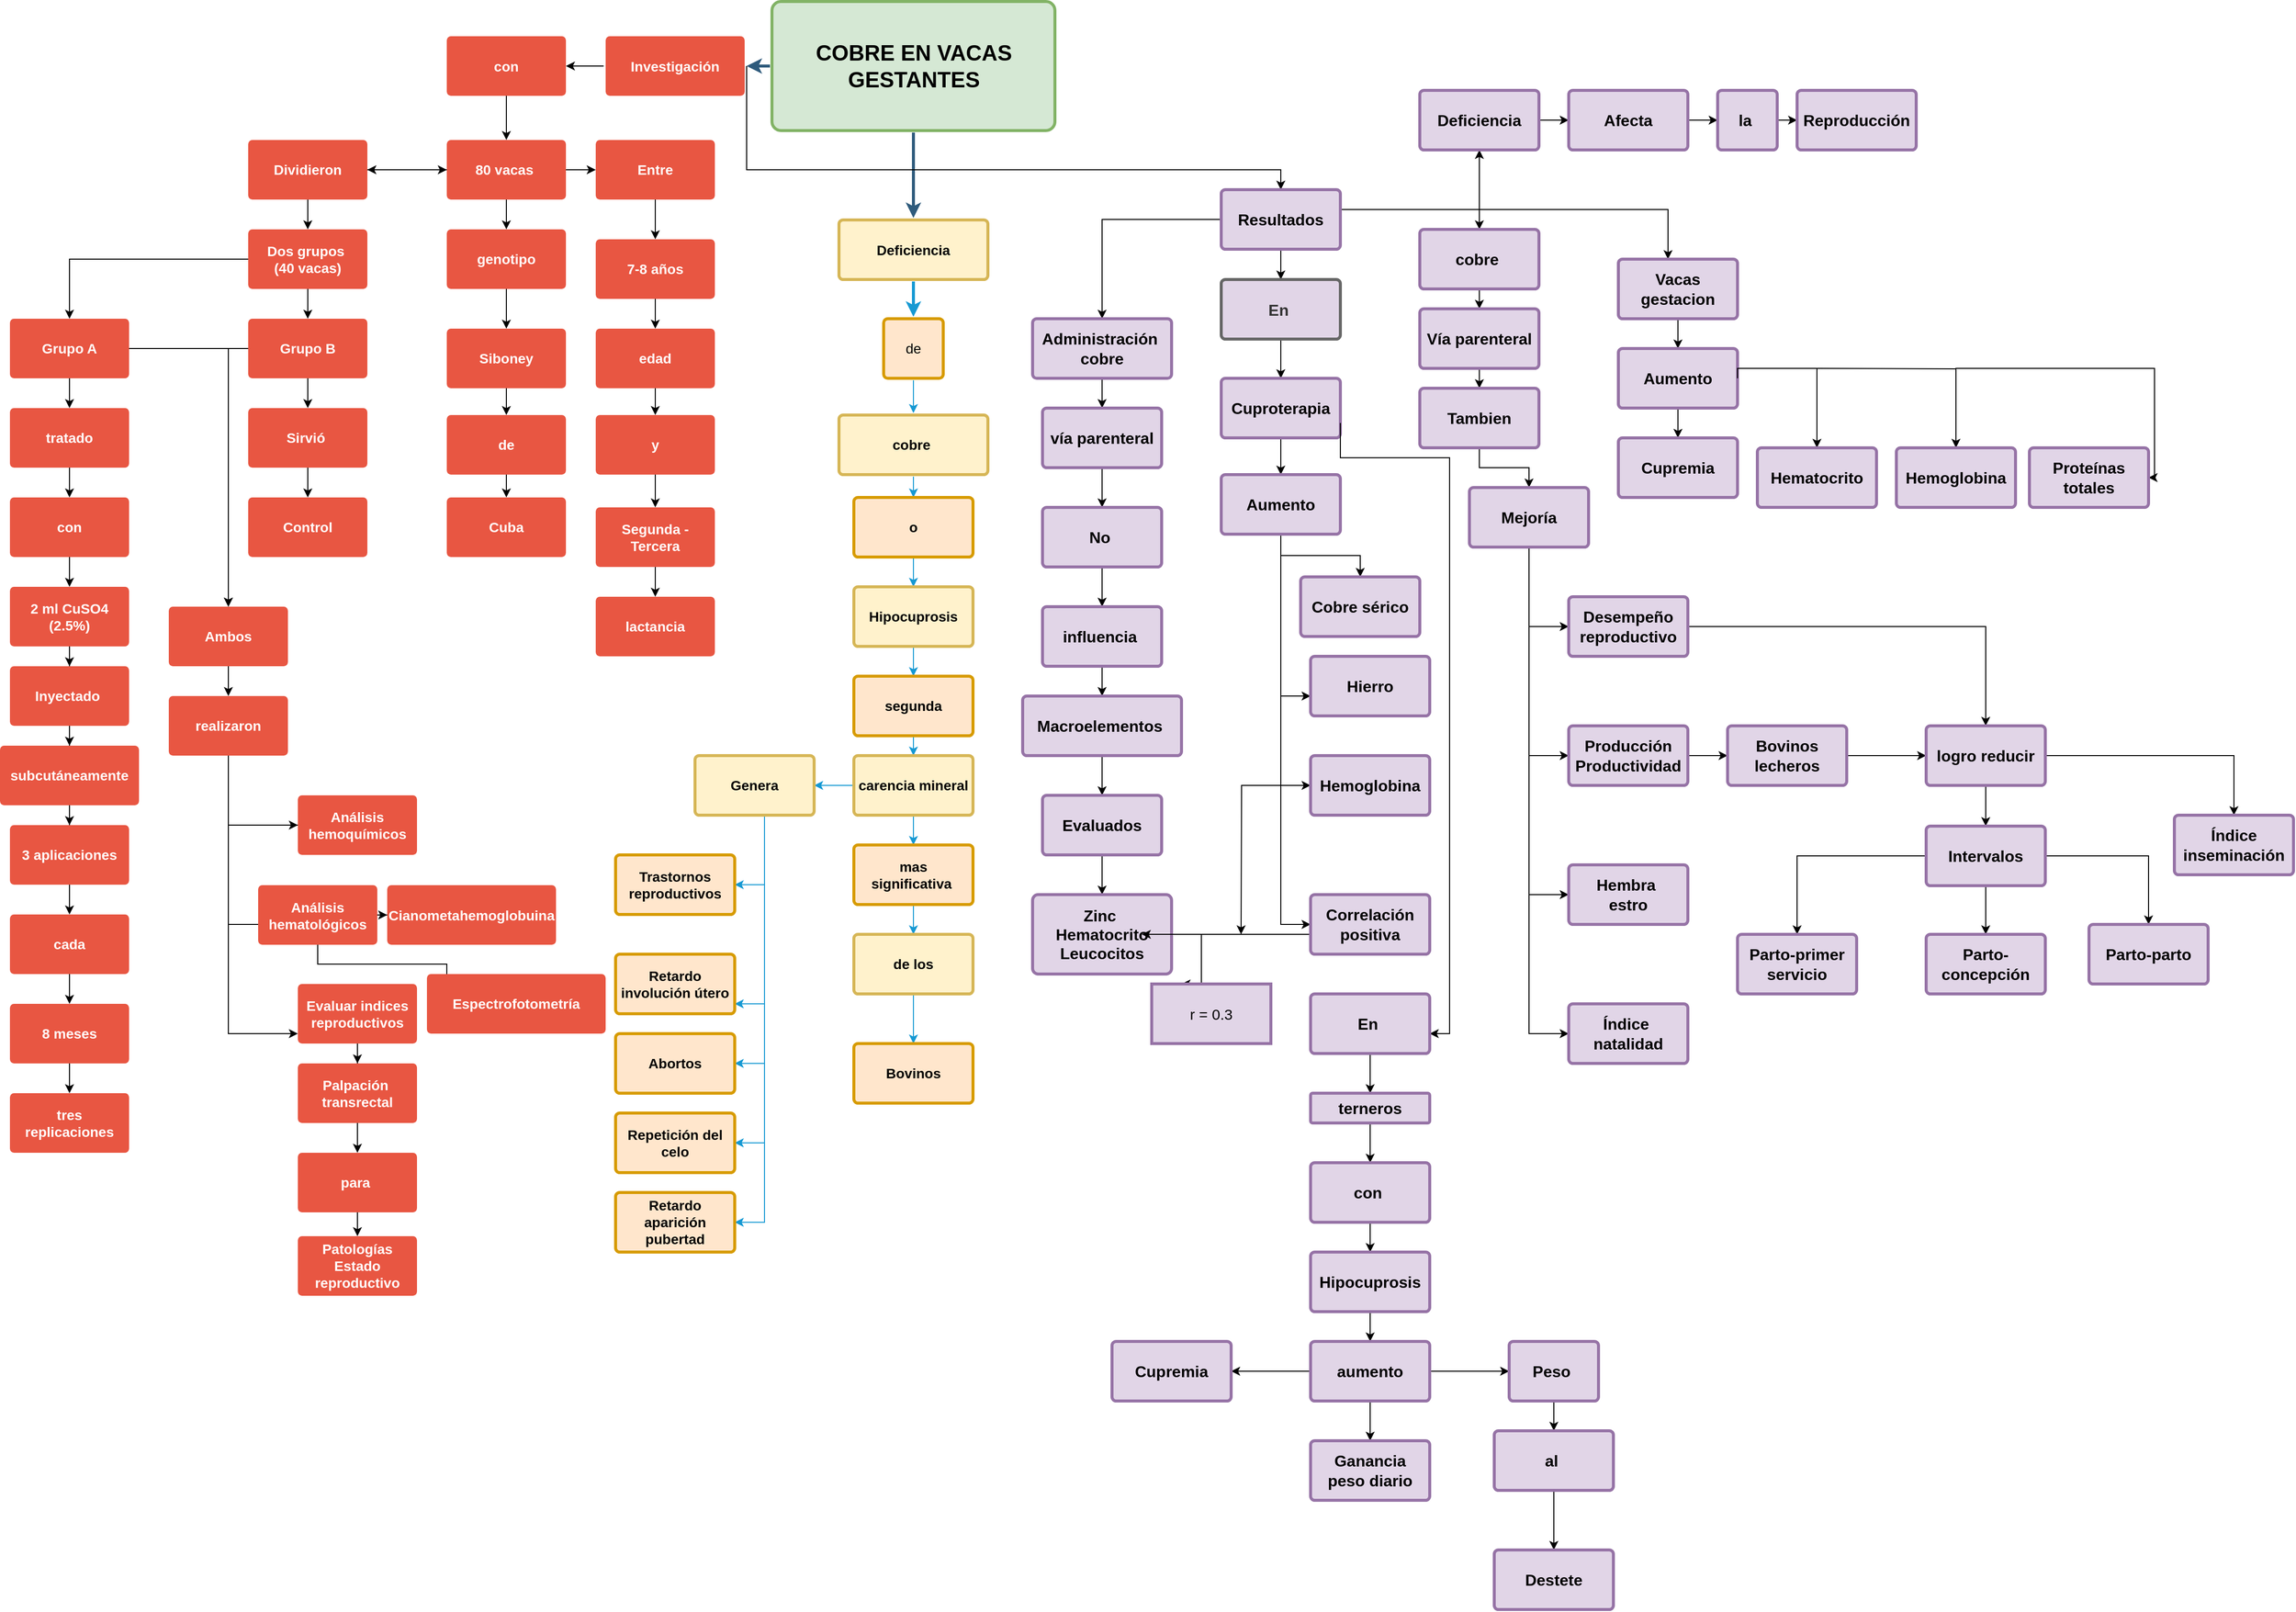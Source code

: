<mxfile version="13.7.2" type="github">
  <diagram id="6a731a19-8d31-9384-78a2-239565b7b9f0" name="Page-1">
    <mxGraphModel dx="2616" dy="722" grid="1" gridSize="10" guides="1" tooltips="1" connect="1" arrows="1" fold="1" page="1" pageScale="1" pageWidth="1169" pageHeight="827" background="#ffffff" math="0" shadow="0">
      <root>
        <mxCell id="0" />
        <mxCell id="1" parent="0" />
        <mxCell id="1747" value="" style="edgeStyle=none;rounded=0;jumpStyle=none;html=1;shadow=0;labelBackgroundColor=none;startArrow=none;startFill=0;endArrow=classic;endFill=1;jettySize=auto;orthogonalLoop=1;strokeColor=#2F5B7C;strokeWidth=3;fontFamily=Helvetica;fontSize=16;fontColor=#23445D;spacing=5;" parent="1" source="1749" target="1760" edge="1">
          <mxGeometry relative="1" as="geometry" />
        </mxCell>
        <mxCell id="1748" value="" style="edgeStyle=none;rounded=0;jumpStyle=none;html=1;shadow=0;labelBackgroundColor=none;startArrow=none;startFill=0;endArrow=classic;endFill=1;jettySize=auto;orthogonalLoop=1;strokeColor=#2F5B7C;strokeWidth=3;fontFamily=Helvetica;fontSize=16;fontColor=#23445D;spacing=5;" parent="1" source="1749" target="1753" edge="1">
          <mxGeometry relative="1" as="geometry" />
        </mxCell>
        <mxCell id="IQPVYhDsxBBnxjCRYJiM-1775" value="" style="edgeStyle=orthogonalEdgeStyle;rounded=0;orthogonalLoop=1;jettySize=auto;html=1;exitX=1;exitY=0.5;exitDx=0;exitDy=0;" parent="1" source="1753" target="IQPVYhDsxBBnxjCRYJiM-1774" edge="1">
          <mxGeometry relative="1" as="geometry">
            <Array as="points">
              <mxPoint x="402" y="520" />
              <mxPoint x="940" y="520" />
            </Array>
          </mxGeometry>
        </mxCell>
        <mxCell id="1749" value="&lt;font style=&quot;font-size: 22px&quot;&gt;COBRE EN VACAS GESTANTES&lt;/font&gt;" style="rounded=1;whiteSpace=wrap;html=1;shadow=0;labelBackgroundColor=none;strokeColor=#82b366;strokeWidth=3;fillColor=#d5e8d4;fontFamily=Helvetica;fontSize=16;align=center;fontStyle=1;spacing=5;arcSize=7;perimeterSpacing=2;" parent="1" vertex="1">
          <mxGeometry x="427.5" y="350.5" width="285" height="130" as="geometry" />
        </mxCell>
        <mxCell id="Q08ijUf6ecoO9VdKryDb-1775" value="" style="edgeStyle=orthogonalEdgeStyle;rounded=0;orthogonalLoop=1;jettySize=auto;html=1;" parent="1" source="1753" target="Q08ijUf6ecoO9VdKryDb-1774" edge="1">
          <mxGeometry relative="1" as="geometry" />
        </mxCell>
        <mxCell id="1753" value="Investigación" style="rounded=1;whiteSpace=wrap;html=1;shadow=0;labelBackgroundColor=none;strokeColor=none;strokeWidth=3;fillColor=#e85642;fontFamily=Helvetica;fontSize=14;fontColor=#FFFFFF;align=center;spacing=5;fontStyle=1;arcSize=7;perimeterSpacing=2;" parent="1" vertex="1">
          <mxGeometry x="260" y="385.5" width="140" height="60" as="geometry" />
        </mxCell>
        <mxCell id="1758" value="" style="edgeStyle=none;rounded=0;jumpStyle=none;html=1;shadow=0;labelBackgroundColor=none;startArrow=none;startFill=0;endArrow=classic;endFill=1;jettySize=auto;orthogonalLoop=1;strokeColor=#1699D3;strokeWidth=3;fontFamily=Helvetica;fontSize=14;fontColor=#FFFFFF;spacing=5;" parent="1" source="1760" target="1762" edge="1">
          <mxGeometry relative="1" as="geometry" />
        </mxCell>
        <mxCell id="1760" value="Deficiencia" style="rounded=1;whiteSpace=wrap;html=1;shadow=0;labelBackgroundColor=none;strokeColor=#d6b656;strokeWidth=3;fillColor=#fff2cc;fontFamily=Helvetica;fontSize=14;align=center;spacing=5;fontStyle=1;arcSize=7;perimeterSpacing=2;" parent="1" vertex="1">
          <mxGeometry x="495" y="570.5" width="150" height="60" as="geometry" />
        </mxCell>
        <mxCell id="0YYy5fUookCanVHD36Z4-1787" value="" style="edgeStyle=orthogonalEdgeStyle;rounded=0;orthogonalLoop=1;jettySize=auto;html=1;strokeColor=#1699D3;" parent="1" source="1762" target="0YYy5fUookCanVHD36Z4-1785" edge="1">
          <mxGeometry relative="1" as="geometry" />
        </mxCell>
        <mxCell id="1762" value="de" style="rounded=1;whiteSpace=wrap;html=1;shadow=0;labelBackgroundColor=none;strokeColor=#d79b00;strokeWidth=3;fillColor=#ffe6cc;fontFamily=Helvetica;fontSize=14;align=center;spacing=5;arcSize=7;perimeterSpacing=2;" parent="1" vertex="1">
          <mxGeometry x="540" y="670" width="60" height="60" as="geometry" />
        </mxCell>
        <mxCell id="0YYy5fUookCanVHD36Z4-1789" value="" style="edgeStyle=orthogonalEdgeStyle;rounded=0;orthogonalLoop=1;jettySize=auto;html=1;strokeColor=#1699D3;" parent="1" source="0YYy5fUookCanVHD36Z4-1785" target="0YYy5fUookCanVHD36Z4-1788" edge="1">
          <mxGeometry relative="1" as="geometry" />
        </mxCell>
        <mxCell id="0YYy5fUookCanVHD36Z4-1785" value="cobre&amp;nbsp;" style="rounded=1;whiteSpace=wrap;html=1;shadow=0;labelBackgroundColor=none;strokeColor=#d6b656;strokeWidth=3;fillColor=#fff2cc;fontFamily=Helvetica;fontSize=14;align=center;spacing=5;fontStyle=1;arcSize=7;perimeterSpacing=2;" parent="1" vertex="1">
          <mxGeometry x="495" y="767" width="150" height="60" as="geometry" />
        </mxCell>
        <mxCell id="0YYy5fUookCanVHD36Z4-1791" value="" style="edgeStyle=orthogonalEdgeStyle;rounded=0;orthogonalLoop=1;jettySize=auto;html=1;strokeColor=#1699D3;" parent="1" source="0YYy5fUookCanVHD36Z4-1788" target="0YYy5fUookCanVHD36Z4-1790" edge="1">
          <mxGeometry relative="1" as="geometry" />
        </mxCell>
        <mxCell id="0YYy5fUookCanVHD36Z4-1788" value="o" style="whiteSpace=wrap;html=1;rounded=1;shadow=0;fontSize=14;fontStyle=1;strokeColor=#d79b00;strokeWidth=3;spacing=5;arcSize=7;fillColor=#ffe6cc;" parent="1" vertex="1">
          <mxGeometry x="510" y="850" width="120" height="60" as="geometry" />
        </mxCell>
        <mxCell id="0YYy5fUookCanVHD36Z4-1793" value="" style="edgeStyle=orthogonalEdgeStyle;rounded=0;orthogonalLoop=1;jettySize=auto;html=1;strokeColor=#1699D3;" parent="1" source="0YYy5fUookCanVHD36Z4-1790" target="0YYy5fUookCanVHD36Z4-1792" edge="1">
          <mxGeometry relative="1" as="geometry" />
        </mxCell>
        <mxCell id="0YYy5fUookCanVHD36Z4-1790" value="Hipocuprosis" style="whiteSpace=wrap;html=1;rounded=1;shadow=0;fontSize=14;fontStyle=1;strokeColor=#d6b656;strokeWidth=3;fillColor=#fff2cc;spacing=5;arcSize=7;" parent="1" vertex="1">
          <mxGeometry x="510" y="940" width="120" height="60" as="geometry" />
        </mxCell>
        <mxCell id="0YYy5fUookCanVHD36Z4-1795" value="" style="edgeStyle=orthogonalEdgeStyle;rounded=0;orthogonalLoop=1;jettySize=auto;html=1;strokeColor=#1699D3;" parent="1" source="0YYy5fUookCanVHD36Z4-1792" target="0YYy5fUookCanVHD36Z4-1794" edge="1">
          <mxGeometry relative="1" as="geometry" />
        </mxCell>
        <mxCell id="0YYy5fUookCanVHD36Z4-1792" value="segunda" style="whiteSpace=wrap;html=1;rounded=1;shadow=0;fontSize=14;fontStyle=1;strokeColor=#d79b00;strokeWidth=3;spacing=5;arcSize=7;fillColor=#ffe6cc;" parent="1" vertex="1">
          <mxGeometry x="510" y="1030" width="120" height="60" as="geometry" />
        </mxCell>
        <mxCell id="0YYy5fUookCanVHD36Z4-1805" value="" style="edgeStyle=orthogonalEdgeStyle;rounded=0;orthogonalLoop=1;jettySize=auto;html=1;strokeColor=#1699D3;" parent="1" source="0YYy5fUookCanVHD36Z4-1794" target="0YYy5fUookCanVHD36Z4-1804" edge="1">
          <mxGeometry relative="1" as="geometry" />
        </mxCell>
        <mxCell id="YcP1aaUPdihYPJktMsof-1846" value="" style="edgeStyle=orthogonalEdgeStyle;rounded=0;orthogonalLoop=1;jettySize=auto;html=1;strokeColor=#1699D3;" parent="1" source="0YYy5fUookCanVHD36Z4-1794" target="YcP1aaUPdihYPJktMsof-1845" edge="1">
          <mxGeometry relative="1" as="geometry" />
        </mxCell>
        <mxCell id="0YYy5fUookCanVHD36Z4-1794" value="carencia mineral" style="whiteSpace=wrap;html=1;rounded=1;shadow=0;fontSize=14;fontStyle=1;strokeColor=#d6b656;strokeWidth=3;fillColor=#fff2cc;spacing=5;arcSize=7;" parent="1" vertex="1">
          <mxGeometry x="510" y="1110" width="120" height="60" as="geometry" />
        </mxCell>
        <mxCell id="0YYy5fUookCanVHD36Z4-1807" value="" style="edgeStyle=orthogonalEdgeStyle;rounded=0;orthogonalLoop=1;jettySize=auto;html=1;strokeColor=#1699D3;entryX=0.5;entryY=0;entryDx=0;entryDy=0;" parent="1" source="0YYy5fUookCanVHD36Z4-1804" target="0YYy5fUookCanVHD36Z4-1806" edge="1">
          <mxGeometry relative="1" as="geometry">
            <mxPoint x="550" y="1330" as="targetPoint" />
            <Array as="points">
              <mxPoint x="570" y="1280" />
              <mxPoint x="570" y="1280" />
            </Array>
          </mxGeometry>
        </mxCell>
        <mxCell id="0YYy5fUookCanVHD36Z4-1804" value="mas significativa&amp;nbsp;" style="whiteSpace=wrap;html=1;rounded=1;shadow=0;fontSize=14;fontStyle=1;strokeColor=#d79b00;strokeWidth=3;spacing=5;arcSize=7;fillColor=#ffe6cc;" parent="1" vertex="1">
          <mxGeometry x="510" y="1200" width="120" height="60" as="geometry" />
        </mxCell>
        <mxCell id="YcP1aaUPdihYPJktMsof-1844" value="" style="edgeStyle=orthogonalEdgeStyle;rounded=0;orthogonalLoop=1;jettySize=auto;html=1;strokeColor=#1699D3;" parent="1" source="0YYy5fUookCanVHD36Z4-1806" target="YcP1aaUPdihYPJktMsof-1843" edge="1">
          <mxGeometry relative="1" as="geometry" />
        </mxCell>
        <mxCell id="0YYy5fUookCanVHD36Z4-1806" value="de los" style="whiteSpace=wrap;html=1;rounded=1;shadow=0;fontSize=14;fontStyle=1;strokeColor=#d6b656;strokeWidth=3;fillColor=#fff2cc;spacing=5;arcSize=7;" parent="1" vertex="1">
          <mxGeometry x="510" y="1290" width="120" height="60" as="geometry" />
        </mxCell>
        <mxCell id="YcP1aaUPdihYPJktMsof-1843" value="Bovinos" style="whiteSpace=wrap;html=1;rounded=1;shadow=0;fontSize=14;fontStyle=1;strokeColor=#d79b00;strokeWidth=3;fillColor=#ffe6cc;spacing=5;arcSize=7;" parent="1" vertex="1">
          <mxGeometry x="510" y="1400" width="120" height="60" as="geometry" />
        </mxCell>
        <mxCell id="YcP1aaUPdihYPJktMsof-1848" value="" style="edgeStyle=orthogonalEdgeStyle;rounded=0;orthogonalLoop=1;jettySize=auto;html=1;strokeColor=#1699D3;" parent="1" source="YcP1aaUPdihYPJktMsof-1845" target="YcP1aaUPdihYPJktMsof-1847" edge="1">
          <mxGeometry relative="1" as="geometry">
            <Array as="points">
              <mxPoint x="420" y="1240" />
            </Array>
          </mxGeometry>
        </mxCell>
        <mxCell id="YcP1aaUPdihYPJktMsof-1845" value="Genera" style="whiteSpace=wrap;html=1;rounded=1;shadow=0;fontSize=14;fontStyle=1;strokeColor=#d6b656;strokeWidth=3;fillColor=#fff2cc;spacing=5;arcSize=7;" parent="1" vertex="1">
          <mxGeometry x="350" y="1110" width="120" height="60" as="geometry" />
        </mxCell>
        <mxCell id="YcP1aaUPdihYPJktMsof-1850" value="" style="edgeStyle=orthogonalEdgeStyle;rounded=0;orthogonalLoop=1;jettySize=auto;html=1;strokeColor=#1699D3;" parent="1" target="YcP1aaUPdihYPJktMsof-1849" edge="1">
          <mxGeometry relative="1" as="geometry">
            <mxPoint x="420" y="1240" as="sourcePoint" />
            <Array as="points">
              <mxPoint x="420" y="1360" />
            </Array>
          </mxGeometry>
        </mxCell>
        <mxCell id="YcP1aaUPdihYPJktMsof-1847" value="Trastornos reproductivos" style="whiteSpace=wrap;html=1;rounded=1;shadow=0;fontSize=14;fontStyle=1;strokeColor=#d79b00;strokeWidth=3;fillColor=#ffe6cc;spacing=5;arcSize=7;" parent="1" vertex="1">
          <mxGeometry x="270" y="1210" width="120" height="60" as="geometry" />
        </mxCell>
        <mxCell id="YcP1aaUPdihYPJktMsof-1852" value="" style="edgeStyle=orthogonalEdgeStyle;rounded=0;orthogonalLoop=1;jettySize=auto;html=1;strokeColor=#1699D3;entryX=1;entryY=0.5;entryDx=0;entryDy=0;" parent="1" source="YcP1aaUPdihYPJktMsof-1849" target="YcP1aaUPdihYPJktMsof-1851" edge="1">
          <mxGeometry relative="1" as="geometry">
            <Array as="points">
              <mxPoint x="420" y="1360" />
              <mxPoint x="420" y="1420" />
            </Array>
          </mxGeometry>
        </mxCell>
        <mxCell id="YcP1aaUPdihYPJktMsof-1849" value="Retardo involución útero" style="whiteSpace=wrap;html=1;rounded=1;shadow=0;fontSize=14;fontStyle=1;strokeColor=#d79b00;strokeWidth=3;fillColor=#ffe6cc;spacing=5;arcSize=7;" parent="1" vertex="1">
          <mxGeometry x="270" y="1310" width="120" height="60" as="geometry" />
        </mxCell>
        <mxCell id="YcP1aaUPdihYPJktMsof-1854" value="" style="edgeStyle=orthogonalEdgeStyle;rounded=0;orthogonalLoop=1;jettySize=auto;html=1;strokeColor=#1699D3;entryX=1;entryY=0.5;entryDx=0;entryDy=0;" parent="1" source="YcP1aaUPdihYPJktMsof-1851" target="YcP1aaUPdihYPJktMsof-1853" edge="1">
          <mxGeometry relative="1" as="geometry">
            <Array as="points">
              <mxPoint x="420" y="1420" />
              <mxPoint x="420" y="1500" />
            </Array>
          </mxGeometry>
        </mxCell>
        <mxCell id="YcP1aaUPdihYPJktMsof-1851" value="Abortos" style="whiteSpace=wrap;html=1;rounded=1;shadow=0;fontSize=14;fontStyle=1;strokeColor=#d79b00;strokeWidth=3;fillColor=#ffe6cc;spacing=5;arcSize=7;" parent="1" vertex="1">
          <mxGeometry x="270" y="1390" width="120" height="60" as="geometry" />
        </mxCell>
        <mxCell id="YcP1aaUPdihYPJktMsof-1856" value="" style="edgeStyle=orthogonalEdgeStyle;rounded=0;orthogonalLoop=1;jettySize=auto;html=1;strokeColor=#1699D3;entryX=1;entryY=0.5;entryDx=0;entryDy=0;" parent="1" source="YcP1aaUPdihYPJktMsof-1853" target="YcP1aaUPdihYPJktMsof-1855" edge="1">
          <mxGeometry relative="1" as="geometry">
            <Array as="points">
              <mxPoint x="420" y="1500" />
              <mxPoint x="420" y="1580" />
            </Array>
          </mxGeometry>
        </mxCell>
        <mxCell id="YcP1aaUPdihYPJktMsof-1853" value="Repetición del celo" style="whiteSpace=wrap;html=1;rounded=1;shadow=0;fontSize=14;fontStyle=1;strokeColor=#d79b00;strokeWidth=3;fillColor=#ffe6cc;spacing=5;arcSize=7;" parent="1" vertex="1">
          <mxGeometry x="270" y="1470" width="120" height="60" as="geometry" />
        </mxCell>
        <mxCell id="YcP1aaUPdihYPJktMsof-1855" value="Retardo aparición pubertad" style="whiteSpace=wrap;html=1;rounded=1;shadow=0;fontSize=14;fontStyle=1;strokeColor=#d79b00;strokeWidth=3;fillColor=#ffe6cc;spacing=5;arcSize=7;" parent="1" vertex="1">
          <mxGeometry x="270" y="1550" width="120" height="60" as="geometry" />
        </mxCell>
        <mxCell id="Q08ijUf6ecoO9VdKryDb-1777" value="" style="edgeStyle=orthogonalEdgeStyle;rounded=0;orthogonalLoop=1;jettySize=auto;html=1;" parent="1" source="Q08ijUf6ecoO9VdKryDb-1774" target="Q08ijUf6ecoO9VdKryDb-1776" edge="1">
          <mxGeometry relative="1" as="geometry" />
        </mxCell>
        <mxCell id="Q08ijUf6ecoO9VdKryDb-1774" value="con" style="whiteSpace=wrap;html=1;rounded=1;shadow=0;fontSize=14;fontColor=#FFFFFF;fontStyle=1;strokeColor=none;strokeWidth=3;fillColor=#e85642;spacing=5;arcSize=7;" parent="1" vertex="1">
          <mxGeometry x="100" y="385.5" width="120" height="60" as="geometry" />
        </mxCell>
        <mxCell id="Q08ijUf6ecoO9VdKryDb-1779" value="" style="edgeStyle=orthogonalEdgeStyle;rounded=0;orthogonalLoop=1;jettySize=auto;html=1;" parent="1" source="Q08ijUf6ecoO9VdKryDb-1776" target="Q08ijUf6ecoO9VdKryDb-1778" edge="1">
          <mxGeometry relative="1" as="geometry" />
        </mxCell>
        <mxCell id="Q08ijUf6ecoO9VdKryDb-1789" value="" style="edgeStyle=orthogonalEdgeStyle;rounded=0;orthogonalLoop=1;jettySize=auto;html=1;" parent="1" source="Q08ijUf6ecoO9VdKryDb-1776" target="Q08ijUf6ecoO9VdKryDb-1788" edge="1">
          <mxGeometry relative="1" as="geometry" />
        </mxCell>
        <mxCell id="Q08ijUf6ecoO9VdKryDb-1801" value="" style="edgeStyle=orthogonalEdgeStyle;rounded=0;orthogonalLoop=1;jettySize=auto;html=1;" parent="1" source="Q08ijUf6ecoO9VdKryDb-1776" target="Q08ijUf6ecoO9VdKryDb-1800" edge="1">
          <mxGeometry relative="1" as="geometry" />
        </mxCell>
        <mxCell id="Q08ijUf6ecoO9VdKryDb-1776" value="80 vacas&amp;nbsp;" style="whiteSpace=wrap;html=1;rounded=1;shadow=0;fontSize=14;fontColor=#FFFFFF;fontStyle=1;strokeColor=none;strokeWidth=3;fillColor=#e85642;spacing=5;arcSize=7;" parent="1" vertex="1">
          <mxGeometry x="100" y="490" width="120" height="60" as="geometry" />
        </mxCell>
        <mxCell id="Q08ijUf6ecoO9VdKryDb-1781" value="" style="edgeStyle=orthogonalEdgeStyle;rounded=0;orthogonalLoop=1;jettySize=auto;html=1;" parent="1" source="Q08ijUf6ecoO9VdKryDb-1778" target="Q08ijUf6ecoO9VdKryDb-1780" edge="1">
          <mxGeometry relative="1" as="geometry" />
        </mxCell>
        <mxCell id="Q08ijUf6ecoO9VdKryDb-1778" value="genotipo" style="whiteSpace=wrap;html=1;rounded=1;shadow=0;fontSize=14;fontColor=#FFFFFF;fontStyle=1;strokeColor=none;strokeWidth=3;fillColor=#e85642;spacing=5;arcSize=7;" parent="1" vertex="1">
          <mxGeometry x="100" y="580" width="120" height="60" as="geometry" />
        </mxCell>
        <mxCell id="Q08ijUf6ecoO9VdKryDb-1783" value="" style="edgeStyle=orthogonalEdgeStyle;rounded=0;orthogonalLoop=1;jettySize=auto;html=1;" parent="1" source="Q08ijUf6ecoO9VdKryDb-1780" target="Q08ijUf6ecoO9VdKryDb-1782" edge="1">
          <mxGeometry relative="1" as="geometry" />
        </mxCell>
        <mxCell id="Q08ijUf6ecoO9VdKryDb-1780" value="Siboney" style="whiteSpace=wrap;html=1;rounded=1;shadow=0;fontSize=14;fontColor=#FFFFFF;fontStyle=1;strokeColor=none;strokeWidth=3;fillColor=#e85642;spacing=5;arcSize=7;" parent="1" vertex="1">
          <mxGeometry x="100" y="680" width="120" height="60" as="geometry" />
        </mxCell>
        <mxCell id="Q08ijUf6ecoO9VdKryDb-1785" value="" style="edgeStyle=orthogonalEdgeStyle;rounded=0;orthogonalLoop=1;jettySize=auto;html=1;" parent="1" source="Q08ijUf6ecoO9VdKryDb-1782" target="Q08ijUf6ecoO9VdKryDb-1784" edge="1">
          <mxGeometry relative="1" as="geometry" />
        </mxCell>
        <mxCell id="Q08ijUf6ecoO9VdKryDb-1782" value="de" style="whiteSpace=wrap;html=1;rounded=1;shadow=0;fontSize=14;fontColor=#FFFFFF;fontStyle=1;strokeColor=none;strokeWidth=3;fillColor=#e85642;spacing=5;arcSize=7;" parent="1" vertex="1">
          <mxGeometry x="100" y="767" width="120" height="60" as="geometry" />
        </mxCell>
        <mxCell id="Q08ijUf6ecoO9VdKryDb-1784" value="Cuba" style="whiteSpace=wrap;html=1;rounded=1;shadow=0;fontSize=14;fontColor=#FFFFFF;fontStyle=1;strokeColor=none;strokeWidth=3;fillColor=#e85642;spacing=5;arcSize=7;" parent="1" vertex="1">
          <mxGeometry x="100" y="850" width="120" height="60" as="geometry" />
        </mxCell>
        <mxCell id="Q08ijUf6ecoO9VdKryDb-1791" value="" style="edgeStyle=orthogonalEdgeStyle;rounded=0;orthogonalLoop=1;jettySize=auto;html=1;" parent="1" source="Q08ijUf6ecoO9VdKryDb-1788" target="Q08ijUf6ecoO9VdKryDb-1790" edge="1">
          <mxGeometry relative="1" as="geometry" />
        </mxCell>
        <mxCell id="Q08ijUf6ecoO9VdKryDb-1788" value="Entre" style="whiteSpace=wrap;html=1;rounded=1;shadow=0;fontSize=14;fontColor=#FFFFFF;fontStyle=1;strokeColor=none;strokeWidth=3;fillColor=#e85642;spacing=5;arcSize=7;" parent="1" vertex="1">
          <mxGeometry x="250" y="490" width="120" height="60" as="geometry" />
        </mxCell>
        <mxCell id="Q08ijUf6ecoO9VdKryDb-1793" value="" style="edgeStyle=orthogonalEdgeStyle;rounded=0;orthogonalLoop=1;jettySize=auto;html=1;" parent="1" source="Q08ijUf6ecoO9VdKryDb-1790" target="Q08ijUf6ecoO9VdKryDb-1792" edge="1">
          <mxGeometry relative="1" as="geometry" />
        </mxCell>
        <mxCell id="Q08ijUf6ecoO9VdKryDb-1790" value="7-8 años" style="whiteSpace=wrap;html=1;rounded=1;shadow=0;fontSize=14;fontColor=#FFFFFF;fontStyle=1;strokeColor=none;strokeWidth=3;fillColor=#e85642;spacing=5;arcSize=7;" parent="1" vertex="1">
          <mxGeometry x="250" y="590" width="120" height="60" as="geometry" />
        </mxCell>
        <mxCell id="Q08ijUf6ecoO9VdKryDb-1795" value="" style="edgeStyle=orthogonalEdgeStyle;rounded=0;orthogonalLoop=1;jettySize=auto;html=1;" parent="1" source="Q08ijUf6ecoO9VdKryDb-1792" target="Q08ijUf6ecoO9VdKryDb-1794" edge="1">
          <mxGeometry relative="1" as="geometry" />
        </mxCell>
        <mxCell id="Q08ijUf6ecoO9VdKryDb-1792" value="edad" style="whiteSpace=wrap;html=1;rounded=1;shadow=0;fontSize=14;fontColor=#FFFFFF;fontStyle=1;strokeColor=none;strokeWidth=3;fillColor=#e85642;spacing=5;arcSize=7;" parent="1" vertex="1">
          <mxGeometry x="250" y="680" width="120" height="60" as="geometry" />
        </mxCell>
        <mxCell id="Q08ijUf6ecoO9VdKryDb-1797" value="" style="edgeStyle=orthogonalEdgeStyle;rounded=0;orthogonalLoop=1;jettySize=auto;html=1;" parent="1" source="Q08ijUf6ecoO9VdKryDb-1794" target="Q08ijUf6ecoO9VdKryDb-1796" edge="1">
          <mxGeometry relative="1" as="geometry" />
        </mxCell>
        <mxCell id="Q08ijUf6ecoO9VdKryDb-1794" value="y" style="whiteSpace=wrap;html=1;rounded=1;shadow=0;fontSize=14;fontColor=#FFFFFF;fontStyle=1;strokeColor=none;strokeWidth=3;fillColor=#e85642;spacing=5;arcSize=7;" parent="1" vertex="1">
          <mxGeometry x="250" y="767" width="120" height="60" as="geometry" />
        </mxCell>
        <mxCell id="Q08ijUf6ecoO9VdKryDb-1799" value="" style="edgeStyle=orthogonalEdgeStyle;rounded=0;orthogonalLoop=1;jettySize=auto;html=1;" parent="1" source="Q08ijUf6ecoO9VdKryDb-1796" target="Q08ijUf6ecoO9VdKryDb-1798" edge="1">
          <mxGeometry relative="1" as="geometry" />
        </mxCell>
        <mxCell id="Q08ijUf6ecoO9VdKryDb-1796" value="Segunda - Tercera" style="whiteSpace=wrap;html=1;rounded=1;shadow=0;fontSize=14;fontColor=#FFFFFF;fontStyle=1;strokeColor=none;strokeWidth=3;fillColor=#e85642;spacing=5;arcSize=7;" parent="1" vertex="1">
          <mxGeometry x="250" y="860" width="120" height="60" as="geometry" />
        </mxCell>
        <mxCell id="Q08ijUf6ecoO9VdKryDb-1798" value="lactancia" style="whiteSpace=wrap;html=1;rounded=1;shadow=0;fontSize=14;fontColor=#FFFFFF;fontStyle=1;strokeColor=none;strokeWidth=3;fillColor=#e85642;spacing=5;arcSize=7;" parent="1" vertex="1">
          <mxGeometry x="250" y="950" width="120" height="60" as="geometry" />
        </mxCell>
        <mxCell id="Q08ijUf6ecoO9VdKryDb-1803" value="" style="edgeStyle=orthogonalEdgeStyle;rounded=0;orthogonalLoop=1;jettySize=auto;html=1;" parent="1" source="Q08ijUf6ecoO9VdKryDb-1800" target="Q08ijUf6ecoO9VdKryDb-1802" edge="1">
          <mxGeometry relative="1" as="geometry" />
        </mxCell>
        <mxCell id="Q08ijUf6ecoO9VdKryDb-1846" value="" style="edgeStyle=orthogonalEdgeStyle;rounded=0;orthogonalLoop=1;jettySize=auto;html=1;" parent="1" source="Q08ijUf6ecoO9VdKryDb-1800" target="Q08ijUf6ecoO9VdKryDb-1776" edge="1">
          <mxGeometry relative="1" as="geometry" />
        </mxCell>
        <mxCell id="Q08ijUf6ecoO9VdKryDb-1800" value="Dividieron" style="whiteSpace=wrap;html=1;rounded=1;shadow=0;fontSize=14;fontColor=#FFFFFF;fontStyle=1;strokeColor=none;strokeWidth=3;fillColor=#e85642;spacing=5;arcSize=7;" parent="1" vertex="1">
          <mxGeometry x="-100" y="490" width="120" height="60" as="geometry" />
        </mxCell>
        <mxCell id="Q08ijUf6ecoO9VdKryDb-1805" value="" style="edgeStyle=orthogonalEdgeStyle;rounded=0;orthogonalLoop=1;jettySize=auto;html=1;" parent="1" source="Q08ijUf6ecoO9VdKryDb-1802" target="Q08ijUf6ecoO9VdKryDb-1804" edge="1">
          <mxGeometry relative="1" as="geometry" />
        </mxCell>
        <mxCell id="Q08ijUf6ecoO9VdKryDb-1825" value="" style="edgeStyle=orthogonalEdgeStyle;rounded=0;orthogonalLoop=1;jettySize=auto;html=1;" parent="1" source="Q08ijUf6ecoO9VdKryDb-1802" target="Q08ijUf6ecoO9VdKryDb-1824" edge="1">
          <mxGeometry relative="1" as="geometry" />
        </mxCell>
        <mxCell id="Q08ijUf6ecoO9VdKryDb-1802" value="Dos grupos&amp;nbsp;&lt;br&gt;(40 vacas)" style="whiteSpace=wrap;html=1;rounded=1;shadow=0;fontSize=14;fontColor=#FFFFFF;fontStyle=1;strokeColor=none;strokeWidth=3;fillColor=#e85642;spacing=5;arcSize=7;" parent="1" vertex="1">
          <mxGeometry x="-100" y="580" width="120" height="60" as="geometry" />
        </mxCell>
        <mxCell id="Q08ijUf6ecoO9VdKryDb-1807" value="" style="edgeStyle=orthogonalEdgeStyle;rounded=0;orthogonalLoop=1;jettySize=auto;html=1;" parent="1" source="Q08ijUf6ecoO9VdKryDb-1804" target="Q08ijUf6ecoO9VdKryDb-1806" edge="1">
          <mxGeometry relative="1" as="geometry" />
        </mxCell>
        <mxCell id="Q08ijUf6ecoO9VdKryDb-1833" style="edgeStyle=orthogonalEdgeStyle;rounded=0;orthogonalLoop=1;jettySize=auto;html=1;entryX=0.5;entryY=0;entryDx=0;entryDy=0;" parent="1" source="Q08ijUf6ecoO9VdKryDb-1804" target="Q08ijUf6ecoO9VdKryDb-1830" edge="1">
          <mxGeometry relative="1" as="geometry" />
        </mxCell>
        <mxCell id="Q08ijUf6ecoO9VdKryDb-1804" value="Grupo A" style="whiteSpace=wrap;html=1;rounded=1;shadow=0;fontSize=14;fontColor=#FFFFFF;fontStyle=1;strokeColor=none;strokeWidth=3;fillColor=#e85642;spacing=5;arcSize=7;" parent="1" vertex="1">
          <mxGeometry x="-340" y="670" width="120" height="60" as="geometry" />
        </mxCell>
        <mxCell id="Q08ijUf6ecoO9VdKryDb-1809" value="" style="edgeStyle=orthogonalEdgeStyle;rounded=0;orthogonalLoop=1;jettySize=auto;html=1;" parent="1" source="Q08ijUf6ecoO9VdKryDb-1806" target="Q08ijUf6ecoO9VdKryDb-1808" edge="1">
          <mxGeometry relative="1" as="geometry" />
        </mxCell>
        <mxCell id="Q08ijUf6ecoO9VdKryDb-1806" value="tratado" style="whiteSpace=wrap;html=1;rounded=1;shadow=0;fontSize=14;fontColor=#FFFFFF;fontStyle=1;strokeColor=none;strokeWidth=3;fillColor=#e85642;spacing=5;arcSize=7;" parent="1" vertex="1">
          <mxGeometry x="-340" y="760" width="120" height="60" as="geometry" />
        </mxCell>
        <mxCell id="Q08ijUf6ecoO9VdKryDb-1811" value="" style="edgeStyle=orthogonalEdgeStyle;rounded=0;orthogonalLoop=1;jettySize=auto;html=1;" parent="1" source="Q08ijUf6ecoO9VdKryDb-1808" target="Q08ijUf6ecoO9VdKryDb-1810" edge="1">
          <mxGeometry relative="1" as="geometry" />
        </mxCell>
        <mxCell id="Q08ijUf6ecoO9VdKryDb-1808" value="con" style="whiteSpace=wrap;html=1;rounded=1;shadow=0;fontSize=14;fontColor=#FFFFFF;fontStyle=1;strokeColor=none;strokeWidth=3;fillColor=#e85642;spacing=5;arcSize=7;" parent="1" vertex="1">
          <mxGeometry x="-340" y="850" width="120" height="60" as="geometry" />
        </mxCell>
        <mxCell id="Q08ijUf6ecoO9VdKryDb-1813" value="" style="edgeStyle=orthogonalEdgeStyle;rounded=0;orthogonalLoop=1;jettySize=auto;html=1;" parent="1" source="Q08ijUf6ecoO9VdKryDb-1810" target="Q08ijUf6ecoO9VdKryDb-1812" edge="1">
          <mxGeometry relative="1" as="geometry" />
        </mxCell>
        <mxCell id="Q08ijUf6ecoO9VdKryDb-1810" value="2 ml CuSO4 (2.5%)" style="whiteSpace=wrap;html=1;rounded=1;shadow=0;fontSize=14;fontColor=#FFFFFF;fontStyle=1;strokeColor=none;strokeWidth=3;fillColor=#e85642;spacing=5;arcSize=7;" parent="1" vertex="1">
          <mxGeometry x="-340" y="940" width="120" height="60" as="geometry" />
        </mxCell>
        <mxCell id="Q08ijUf6ecoO9VdKryDb-1815" value="" style="edgeStyle=orthogonalEdgeStyle;rounded=0;orthogonalLoop=1;jettySize=auto;html=1;" parent="1" source="Q08ijUf6ecoO9VdKryDb-1812" target="Q08ijUf6ecoO9VdKryDb-1814" edge="1">
          <mxGeometry relative="1" as="geometry" />
        </mxCell>
        <mxCell id="Q08ijUf6ecoO9VdKryDb-1812" value="Inyectado&amp;nbsp;" style="whiteSpace=wrap;html=1;rounded=1;shadow=0;fontSize=14;fontColor=#FFFFFF;fontStyle=1;strokeColor=none;strokeWidth=3;fillColor=#e85642;spacing=5;arcSize=7;" parent="1" vertex="1">
          <mxGeometry x="-340" y="1020" width="120" height="60" as="geometry" />
        </mxCell>
        <mxCell id="Q08ijUf6ecoO9VdKryDb-1817" value="" style="edgeStyle=orthogonalEdgeStyle;rounded=0;orthogonalLoop=1;jettySize=auto;html=1;" parent="1" source="Q08ijUf6ecoO9VdKryDb-1814" target="Q08ijUf6ecoO9VdKryDb-1816" edge="1">
          <mxGeometry relative="1" as="geometry" />
        </mxCell>
        <mxCell id="Q08ijUf6ecoO9VdKryDb-1814" value="subcutáneamente" style="whiteSpace=wrap;html=1;rounded=1;shadow=0;fontSize=14;fontColor=#FFFFFF;fontStyle=1;strokeColor=none;strokeWidth=3;fillColor=#e85642;spacing=5;arcSize=7;" parent="1" vertex="1">
          <mxGeometry x="-350" y="1100" width="140" height="60" as="geometry" />
        </mxCell>
        <mxCell id="Q08ijUf6ecoO9VdKryDb-1819" value="" style="edgeStyle=orthogonalEdgeStyle;rounded=0;orthogonalLoop=1;jettySize=auto;html=1;" parent="1" source="Q08ijUf6ecoO9VdKryDb-1816" target="Q08ijUf6ecoO9VdKryDb-1818" edge="1">
          <mxGeometry relative="1" as="geometry" />
        </mxCell>
        <mxCell id="Q08ijUf6ecoO9VdKryDb-1816" value="3 aplicaciones" style="whiteSpace=wrap;html=1;rounded=1;shadow=0;fontSize=14;fontColor=#FFFFFF;fontStyle=1;strokeColor=none;strokeWidth=3;fillColor=#e85642;spacing=5;arcSize=7;" parent="1" vertex="1">
          <mxGeometry x="-340" y="1180" width="120" height="60" as="geometry" />
        </mxCell>
        <mxCell id="Q08ijUf6ecoO9VdKryDb-1821" value="" style="edgeStyle=orthogonalEdgeStyle;rounded=0;orthogonalLoop=1;jettySize=auto;html=1;" parent="1" source="Q08ijUf6ecoO9VdKryDb-1818" target="Q08ijUf6ecoO9VdKryDb-1820" edge="1">
          <mxGeometry relative="1" as="geometry" />
        </mxCell>
        <mxCell id="Q08ijUf6ecoO9VdKryDb-1818" value="cada" style="whiteSpace=wrap;html=1;rounded=1;shadow=0;fontSize=14;fontColor=#FFFFFF;fontStyle=1;strokeColor=none;strokeWidth=3;fillColor=#e85642;spacing=5;arcSize=7;" parent="1" vertex="1">
          <mxGeometry x="-340" y="1270" width="120" height="60" as="geometry" />
        </mxCell>
        <mxCell id="Q08ijUf6ecoO9VdKryDb-1823" value="" style="edgeStyle=orthogonalEdgeStyle;rounded=0;orthogonalLoop=1;jettySize=auto;html=1;" parent="1" source="Q08ijUf6ecoO9VdKryDb-1820" target="Q08ijUf6ecoO9VdKryDb-1822" edge="1">
          <mxGeometry relative="1" as="geometry" />
        </mxCell>
        <mxCell id="Q08ijUf6ecoO9VdKryDb-1820" value="8 meses" style="whiteSpace=wrap;html=1;rounded=1;shadow=0;fontSize=14;fontColor=#FFFFFF;fontStyle=1;strokeColor=none;strokeWidth=3;fillColor=#e85642;spacing=5;arcSize=7;" parent="1" vertex="1">
          <mxGeometry x="-340" y="1360" width="120" height="60" as="geometry" />
        </mxCell>
        <mxCell id="Q08ijUf6ecoO9VdKryDb-1822" value="tres replicaciones" style="whiteSpace=wrap;html=1;rounded=1;shadow=0;fontSize=14;fontColor=#FFFFFF;fontStyle=1;strokeColor=none;strokeWidth=3;fillColor=#e85642;spacing=5;arcSize=7;" parent="1" vertex="1">
          <mxGeometry x="-340" y="1450" width="120" height="60" as="geometry" />
        </mxCell>
        <mxCell id="Q08ijUf6ecoO9VdKryDb-1827" value="" style="edgeStyle=orthogonalEdgeStyle;rounded=0;orthogonalLoop=1;jettySize=auto;html=1;" parent="1" source="Q08ijUf6ecoO9VdKryDb-1824" target="Q08ijUf6ecoO9VdKryDb-1826" edge="1">
          <mxGeometry relative="1" as="geometry" />
        </mxCell>
        <mxCell id="Q08ijUf6ecoO9VdKryDb-1824" value="Grupo B" style="whiteSpace=wrap;html=1;rounded=1;shadow=0;fontSize=14;fontColor=#FFFFFF;fontStyle=1;strokeColor=none;strokeWidth=3;fillColor=#e85642;spacing=5;arcSize=7;" parent="1" vertex="1">
          <mxGeometry x="-100" y="670" width="120" height="60" as="geometry" />
        </mxCell>
        <mxCell id="Q08ijUf6ecoO9VdKryDb-1829" value="" style="edgeStyle=orthogonalEdgeStyle;rounded=0;orthogonalLoop=1;jettySize=auto;html=1;" parent="1" source="Q08ijUf6ecoO9VdKryDb-1826" target="Q08ijUf6ecoO9VdKryDb-1828" edge="1">
          <mxGeometry relative="1" as="geometry" />
        </mxCell>
        <mxCell id="Q08ijUf6ecoO9VdKryDb-1826" value="Sirvió&amp;nbsp;" style="whiteSpace=wrap;html=1;rounded=1;shadow=0;fontSize=14;fontColor=#FFFFFF;fontStyle=1;strokeColor=none;strokeWidth=3;fillColor=#e85642;spacing=5;arcSize=7;" parent="1" vertex="1">
          <mxGeometry x="-100" y="760" width="120" height="60" as="geometry" />
        </mxCell>
        <mxCell id="Q08ijUf6ecoO9VdKryDb-1831" value="" style="edgeStyle=orthogonalEdgeStyle;rounded=0;orthogonalLoop=1;jettySize=auto;html=1;exitX=0;exitY=0.5;exitDx=0;exitDy=0;" parent="1" source="Q08ijUf6ecoO9VdKryDb-1824" target="Q08ijUf6ecoO9VdKryDb-1830" edge="1">
          <mxGeometry relative="1" as="geometry" />
        </mxCell>
        <mxCell id="Q08ijUf6ecoO9VdKryDb-1828" value="Control" style="whiteSpace=wrap;html=1;rounded=1;shadow=0;fontSize=14;fontColor=#FFFFFF;fontStyle=1;strokeColor=none;strokeWidth=3;fillColor=#e85642;spacing=5;arcSize=7;" parent="1" vertex="1">
          <mxGeometry x="-100" y="850" width="120" height="60" as="geometry" />
        </mxCell>
        <mxCell id="Q08ijUf6ecoO9VdKryDb-1835" value="" style="edgeStyle=orthogonalEdgeStyle;rounded=0;orthogonalLoop=1;jettySize=auto;html=1;" parent="1" source="Q08ijUf6ecoO9VdKryDb-1830" target="Q08ijUf6ecoO9VdKryDb-1834" edge="1">
          <mxGeometry relative="1" as="geometry" />
        </mxCell>
        <mxCell id="Q08ijUf6ecoO9VdKryDb-1830" value="Ambos" style="whiteSpace=wrap;html=1;rounded=1;shadow=0;fontSize=14;fontColor=#FFFFFF;fontStyle=1;strokeColor=none;strokeWidth=3;fillColor=#e85642;spacing=5;arcSize=7;" parent="1" vertex="1">
          <mxGeometry x="-180" y="960" width="120" height="60" as="geometry" />
        </mxCell>
        <mxCell id="Q08ijUf6ecoO9VdKryDb-1837" value="" style="edgeStyle=orthogonalEdgeStyle;rounded=0;orthogonalLoop=1;jettySize=auto;html=1;" parent="1" source="Q08ijUf6ecoO9VdKryDb-1834" target="Q08ijUf6ecoO9VdKryDb-1836" edge="1">
          <mxGeometry relative="1" as="geometry">
            <Array as="points">
              <mxPoint x="-120" y="1180" />
            </Array>
          </mxGeometry>
        </mxCell>
        <mxCell id="Q08ijUf6ecoO9VdKryDb-1834" value="realizaron" style="whiteSpace=wrap;html=1;rounded=1;shadow=0;fontSize=14;fontColor=#FFFFFF;fontStyle=1;strokeColor=none;strokeWidth=3;fillColor=#e85642;spacing=5;arcSize=7;" parent="1" vertex="1">
          <mxGeometry x="-180" y="1050" width="120" height="60" as="geometry" />
        </mxCell>
        <mxCell id="Q08ijUf6ecoO9VdKryDb-1839" value="" style="edgeStyle=orthogonalEdgeStyle;rounded=0;orthogonalLoop=1;jettySize=auto;html=1;entryX=0;entryY=0.5;entryDx=0;entryDy=0;" parent="1" source="Q08ijUf6ecoO9VdKryDb-1836" target="Q08ijUf6ecoO9VdKryDb-1838" edge="1">
          <mxGeometry relative="1" as="geometry">
            <mxPoint x="-50" y="1285" as="targetPoint" />
            <Array as="points">
              <mxPoint x="-120" y="1180" />
              <mxPoint x="-120" y="1280" />
              <mxPoint x="-50" y="1280" />
            </Array>
          </mxGeometry>
        </mxCell>
        <mxCell id="Q08ijUf6ecoO9VdKryDb-1836" value="Análisis hemoquímicos" style="whiteSpace=wrap;html=1;rounded=1;shadow=0;fontSize=14;fontColor=#FFFFFF;fontStyle=1;strokeColor=none;strokeWidth=3;fillColor=#e85642;spacing=5;arcSize=7;" parent="1" vertex="1">
          <mxGeometry x="-50" y="1150" width="120" height="60" as="geometry" />
        </mxCell>
        <mxCell id="Q08ijUf6ecoO9VdKryDb-1841" value="" style="edgeStyle=orthogonalEdgeStyle;rounded=0;orthogonalLoop=1;jettySize=auto;html=1;exitX=0.01;exitY=0.628;exitDx=0;exitDy=0;exitPerimeter=0;" parent="1" source="Q08ijUf6ecoO9VdKryDb-1838" target="Q08ijUf6ecoO9VdKryDb-1840" edge="1">
          <mxGeometry relative="1" as="geometry">
            <Array as="points">
              <mxPoint x="-49" y="1280" />
              <mxPoint x="-120" y="1280" />
              <mxPoint x="-120" y="1390" />
            </Array>
          </mxGeometry>
        </mxCell>
        <mxCell id="Q08ijUf6ecoO9VdKryDb-1848" value="" style="edgeStyle=orthogonalEdgeStyle;rounded=0;orthogonalLoop=1;jettySize=auto;html=1;" parent="1" source="Q08ijUf6ecoO9VdKryDb-1838" target="Q08ijUf6ecoO9VdKryDb-1847" edge="1">
          <mxGeometry relative="1" as="geometry" />
        </mxCell>
        <mxCell id="Q08ijUf6ecoO9VdKryDb-1838" value="Análisis hematológicos" style="whiteSpace=wrap;html=1;rounded=1;shadow=0;fontSize=14;fontColor=#FFFFFF;fontStyle=1;strokeColor=none;strokeWidth=3;fillColor=#e85642;spacing=5;arcSize=7;" parent="1" vertex="1">
          <mxGeometry x="-90" y="1240.5" width="120" height="60" as="geometry" />
        </mxCell>
        <mxCell id="Q08ijUf6ecoO9VdKryDb-1853" value="" style="edgeStyle=orthogonalEdgeStyle;rounded=0;orthogonalLoop=1;jettySize=auto;html=1;" parent="1" source="Q08ijUf6ecoO9VdKryDb-1840" target="Q08ijUf6ecoO9VdKryDb-1852" edge="1">
          <mxGeometry relative="1" as="geometry" />
        </mxCell>
        <mxCell id="Q08ijUf6ecoO9VdKryDb-1840" value="Evaluar indices reproductivos" style="whiteSpace=wrap;html=1;rounded=1;shadow=0;fontSize=14;fontColor=#FFFFFF;fontStyle=1;strokeColor=none;strokeWidth=3;fillColor=#e85642;spacing=5;arcSize=7;" parent="1" vertex="1">
          <mxGeometry x="-50" y="1340" width="120" height="60" as="geometry" />
        </mxCell>
        <mxCell id="Q08ijUf6ecoO9VdKryDb-1851" value="" style="edgeStyle=orthogonalEdgeStyle;rounded=0;orthogonalLoop=1;jettySize=auto;html=1;" parent="1" source="Q08ijUf6ecoO9VdKryDb-1838" edge="1">
          <mxGeometry relative="1" as="geometry">
            <mxPoint x="100" y="1340" as="targetPoint" />
            <Array as="points">
              <mxPoint x="-30" y="1320" />
              <mxPoint x="100" y="1320" />
            </Array>
          </mxGeometry>
        </mxCell>
        <mxCell id="Q08ijUf6ecoO9VdKryDb-1847" value="Cianometahemoglobuina" style="whiteSpace=wrap;html=1;rounded=1;shadow=0;fontSize=14;fontColor=#FFFFFF;fontStyle=1;strokeColor=none;strokeWidth=3;fillColor=#e85642;spacing=5;arcSize=7;" parent="1" vertex="1">
          <mxGeometry x="40" y="1240.5" width="170" height="60" as="geometry" />
        </mxCell>
        <mxCell id="Q08ijUf6ecoO9VdKryDb-1850" value="Espectrofotometría" style="whiteSpace=wrap;html=1;rounded=1;shadow=0;fontSize=14;fontColor=#FFFFFF;fontStyle=1;strokeColor=none;strokeWidth=3;fillColor=#e85642;spacing=5;arcSize=7;" parent="1" vertex="1">
          <mxGeometry x="80" y="1330" width="180" height="60" as="geometry" />
        </mxCell>
        <mxCell id="Q08ijUf6ecoO9VdKryDb-1855" value="" style="edgeStyle=orthogonalEdgeStyle;rounded=0;orthogonalLoop=1;jettySize=auto;html=1;" parent="1" source="Q08ijUf6ecoO9VdKryDb-1852" target="Q08ijUf6ecoO9VdKryDb-1854" edge="1">
          <mxGeometry relative="1" as="geometry" />
        </mxCell>
        <mxCell id="Q08ijUf6ecoO9VdKryDb-1852" value="Palpación&amp;nbsp;&lt;br&gt;transrectal" style="whiteSpace=wrap;html=1;rounded=1;shadow=0;fontSize=14;fontColor=#FFFFFF;fontStyle=1;strokeColor=none;strokeWidth=3;fillColor=#e85642;spacing=5;arcSize=7;" parent="1" vertex="1">
          <mxGeometry x="-50" y="1420" width="120" height="60" as="geometry" />
        </mxCell>
        <mxCell id="Q08ijUf6ecoO9VdKryDb-1857" value="" style="edgeStyle=orthogonalEdgeStyle;rounded=0;orthogonalLoop=1;jettySize=auto;html=1;" parent="1" source="Q08ijUf6ecoO9VdKryDb-1854" target="Q08ijUf6ecoO9VdKryDb-1856" edge="1">
          <mxGeometry relative="1" as="geometry" />
        </mxCell>
        <mxCell id="Q08ijUf6ecoO9VdKryDb-1854" value="para&amp;nbsp;" style="whiteSpace=wrap;html=1;rounded=1;shadow=0;fontSize=14;fontColor=#FFFFFF;fontStyle=1;strokeColor=none;strokeWidth=3;fillColor=#e85642;spacing=5;arcSize=7;" parent="1" vertex="1">
          <mxGeometry x="-50" y="1510" width="120" height="60" as="geometry" />
        </mxCell>
        <mxCell id="Q08ijUf6ecoO9VdKryDb-1856" value="Patologías&lt;br&gt;Estado reproductivo" style="whiteSpace=wrap;html=1;rounded=1;shadow=0;fontSize=14;fontColor=#FFFFFF;fontStyle=1;strokeColor=none;strokeWidth=3;fillColor=#e85642;spacing=5;arcSize=7;" parent="1" vertex="1">
          <mxGeometry x="-50" y="1594" width="120" height="60" as="geometry" />
        </mxCell>
        <mxCell id="IQPVYhDsxBBnxjCRYJiM-1777" value="" style="edgeStyle=orthogonalEdgeStyle;rounded=0;orthogonalLoop=1;jettySize=auto;html=1;" parent="1" source="IQPVYhDsxBBnxjCRYJiM-1774" target="IQPVYhDsxBBnxjCRYJiM-1776" edge="1">
          <mxGeometry relative="1" as="geometry" />
        </mxCell>
        <mxCell id="IQPVYhDsxBBnxjCRYJiM-1791" value="" style="edgeStyle=orthogonalEdgeStyle;rounded=0;orthogonalLoop=1;jettySize=auto;html=1;" parent="1" source="IQPVYhDsxBBnxjCRYJiM-1774" target="IQPVYhDsxBBnxjCRYJiM-1790" edge="1">
          <mxGeometry relative="1" as="geometry" />
        </mxCell>
        <mxCell id="IQPVYhDsxBBnxjCRYJiM-1811" value="" style="edgeStyle=orthogonalEdgeStyle;rounded=0;orthogonalLoop=1;jettySize=auto;html=1;entryX=0.5;entryY=0;entryDx=0;entryDy=0;" parent="1" source="IQPVYhDsxBBnxjCRYJiM-1774" target="IQPVYhDsxBBnxjCRYJiM-1810" edge="1">
          <mxGeometry relative="1" as="geometry">
            <Array as="points">
              <mxPoint x="1140" y="560" />
            </Array>
          </mxGeometry>
        </mxCell>
        <mxCell id="IQPVYhDsxBBnxjCRYJiM-1774" value="Resultados" style="whiteSpace=wrap;html=1;rounded=1;shadow=0;fontSize=16;fontStyle=1;strokeColor=#9673a6;strokeWidth=3;fillColor=#e1d5e7;spacing=5;arcSize=7;" parent="1" vertex="1">
          <mxGeometry x="880" y="540" width="120" height="60" as="geometry" />
        </mxCell>
        <mxCell id="IQPVYhDsxBBnxjCRYJiM-1779" value="" style="edgeStyle=orthogonalEdgeStyle;rounded=0;orthogonalLoop=1;jettySize=auto;html=1;" parent="1" source="IQPVYhDsxBBnxjCRYJiM-1776" target="IQPVYhDsxBBnxjCRYJiM-1778" edge="1">
          <mxGeometry relative="1" as="geometry" />
        </mxCell>
        <mxCell id="IQPVYhDsxBBnxjCRYJiM-1776" value="Administración&amp;nbsp;&lt;br&gt;cobre" style="whiteSpace=wrap;html=1;rounded=1;shadow=0;fontSize=16;fontStyle=1;strokeColor=#9673a6;strokeWidth=3;spacing=5;arcSize=7;fillColor=#E1D5E7;" parent="1" vertex="1">
          <mxGeometry x="690" y="670" width="140" height="60" as="geometry" />
        </mxCell>
        <mxCell id="IQPVYhDsxBBnxjCRYJiM-1781" value="" style="edgeStyle=orthogonalEdgeStyle;rounded=0;orthogonalLoop=1;jettySize=auto;html=1;" parent="1" source="IQPVYhDsxBBnxjCRYJiM-1778" target="IQPVYhDsxBBnxjCRYJiM-1780" edge="1">
          <mxGeometry relative="1" as="geometry" />
        </mxCell>
        <mxCell id="IQPVYhDsxBBnxjCRYJiM-1778" value="vía parenteral" style="whiteSpace=wrap;html=1;rounded=1;shadow=0;fontSize=16;fontStyle=1;strokeColor=#9673a6;strokeWidth=3;fillColor=#e1d5e7;spacing=5;arcSize=7;" parent="1" vertex="1">
          <mxGeometry x="700" y="760" width="120" height="60" as="geometry" />
        </mxCell>
        <mxCell id="IQPVYhDsxBBnxjCRYJiM-1783" value="" style="edgeStyle=orthogonalEdgeStyle;rounded=0;orthogonalLoop=1;jettySize=auto;html=1;" parent="1" source="IQPVYhDsxBBnxjCRYJiM-1780" target="IQPVYhDsxBBnxjCRYJiM-1782" edge="1">
          <mxGeometry relative="1" as="geometry" />
        </mxCell>
        <mxCell id="IQPVYhDsxBBnxjCRYJiM-1780" value="No&amp;nbsp;" style="whiteSpace=wrap;html=1;rounded=1;shadow=0;fontSize=16;fontStyle=1;strokeColor=#9673a6;strokeWidth=3;spacing=5;arcSize=7;fillColor=#E1D5E7;" parent="1" vertex="1">
          <mxGeometry x="700" y="860" width="120" height="60" as="geometry" />
        </mxCell>
        <mxCell id="IQPVYhDsxBBnxjCRYJiM-1785" value="" style="edgeStyle=orthogonalEdgeStyle;rounded=0;orthogonalLoop=1;jettySize=auto;html=1;" parent="1" source="IQPVYhDsxBBnxjCRYJiM-1782" target="IQPVYhDsxBBnxjCRYJiM-1784" edge="1">
          <mxGeometry relative="1" as="geometry" />
        </mxCell>
        <mxCell id="IQPVYhDsxBBnxjCRYJiM-1782" value="influencia&amp;nbsp;" style="whiteSpace=wrap;html=1;rounded=1;shadow=0;fontSize=16;fontStyle=1;strokeColor=#9673a6;strokeWidth=3;fillColor=#e1d5e7;spacing=5;arcSize=7;" parent="1" vertex="1">
          <mxGeometry x="700" y="960" width="120" height="60" as="geometry" />
        </mxCell>
        <mxCell id="IQPVYhDsxBBnxjCRYJiM-1787" value="" style="edgeStyle=orthogonalEdgeStyle;rounded=0;orthogonalLoop=1;jettySize=auto;html=1;" parent="1" source="IQPVYhDsxBBnxjCRYJiM-1784" target="IQPVYhDsxBBnxjCRYJiM-1786" edge="1">
          <mxGeometry relative="1" as="geometry" />
        </mxCell>
        <mxCell id="IQPVYhDsxBBnxjCRYJiM-1784" value="Macroelementos&amp;nbsp;" style="whiteSpace=wrap;html=1;rounded=1;shadow=0;fontSize=16;fontStyle=1;strokeColor=#9673a6;strokeWidth=3;spacing=5;arcSize=7;fillColor=#E1D5E7;" parent="1" vertex="1">
          <mxGeometry x="680" y="1050" width="160" height="60" as="geometry" />
        </mxCell>
        <mxCell id="IQPVYhDsxBBnxjCRYJiM-1789" value="" style="edgeStyle=orthogonalEdgeStyle;rounded=0;orthogonalLoop=1;jettySize=auto;html=1;" parent="1" source="IQPVYhDsxBBnxjCRYJiM-1786" target="IQPVYhDsxBBnxjCRYJiM-1788" edge="1">
          <mxGeometry relative="1" as="geometry" />
        </mxCell>
        <mxCell id="IQPVYhDsxBBnxjCRYJiM-1786" value="Evaluados" style="whiteSpace=wrap;html=1;rounded=1;shadow=0;fontSize=16;fontStyle=1;strokeColor=#9673a6;strokeWidth=3;fillColor=#e1d5e7;spacing=5;arcSize=7;" parent="1" vertex="1">
          <mxGeometry x="700" y="1150" width="120" height="60" as="geometry" />
        </mxCell>
        <mxCell id="IQPVYhDsxBBnxjCRYJiM-1788" value="Zinc&amp;nbsp;&lt;br&gt;Hematocrito&lt;br&gt;Leucocitos" style="whiteSpace=wrap;html=1;rounded=1;shadow=0;fontSize=16;fontStyle=1;strokeColor=#9673a6;strokeWidth=3;fillColor=#e1d5e7;spacing=5;arcSize=7;" parent="1" vertex="1">
          <mxGeometry x="690" y="1250" width="140" height="80" as="geometry" />
        </mxCell>
        <mxCell id="IQPVYhDsxBBnxjCRYJiM-1793" value="" style="edgeStyle=orthogonalEdgeStyle;rounded=0;orthogonalLoop=1;jettySize=auto;html=1;" parent="1" source="IQPVYhDsxBBnxjCRYJiM-1790" target="IQPVYhDsxBBnxjCRYJiM-1792" edge="1">
          <mxGeometry relative="1" as="geometry" />
        </mxCell>
        <mxCell id="IQPVYhDsxBBnxjCRYJiM-1790" value="En&amp;nbsp;" style="whiteSpace=wrap;html=1;rounded=1;shadow=0;fontSize=16;fontStyle=1;strokeColor=#666666;strokeWidth=3;spacing=5;arcSize=7;fontColor=#333333;fillColor=#E1D5E7;" parent="1" vertex="1">
          <mxGeometry x="880" y="630.5" width="120" height="60" as="geometry" />
        </mxCell>
        <mxCell id="IQPVYhDsxBBnxjCRYJiM-1797" value="" style="edgeStyle=orthogonalEdgeStyle;rounded=0;orthogonalLoop=1;jettySize=auto;html=1;" parent="1" source="IQPVYhDsxBBnxjCRYJiM-1792" target="IQPVYhDsxBBnxjCRYJiM-1796" edge="1">
          <mxGeometry relative="1" as="geometry" />
        </mxCell>
        <mxCell id="IQPVYhDsxBBnxjCRYJiM-1792" value="Cuproterapia" style="whiteSpace=wrap;html=1;rounded=1;shadow=0;fontSize=16;fontStyle=1;strokeColor=#9673a6;strokeWidth=3;fillColor=#e1d5e7;spacing=5;arcSize=7;" parent="1" vertex="1">
          <mxGeometry x="880" y="730" width="120" height="60" as="geometry" />
        </mxCell>
        <mxCell id="IQPVYhDsxBBnxjCRYJiM-1799" value="" style="edgeStyle=orthogonalEdgeStyle;rounded=0;orthogonalLoop=1;jettySize=auto;html=1;" parent="1" source="IQPVYhDsxBBnxjCRYJiM-1796" target="IQPVYhDsxBBnxjCRYJiM-1798" edge="1">
          <mxGeometry relative="1" as="geometry" />
        </mxCell>
        <mxCell id="IQPVYhDsxBBnxjCRYJiM-1796" value="Aumento" style="whiteSpace=wrap;html=1;rounded=1;shadow=0;fontSize=16;fontStyle=1;strokeColor=#9673a6;strokeWidth=3;spacing=5;arcSize=7;fillColor=#E1D5E7;" parent="1" vertex="1">
          <mxGeometry x="880" y="827" width="120" height="60" as="geometry" />
        </mxCell>
        <mxCell id="IQPVYhDsxBBnxjCRYJiM-1801" value="" style="edgeStyle=orthogonalEdgeStyle;rounded=0;orthogonalLoop=1;jettySize=auto;html=1;" parent="1" target="IQPVYhDsxBBnxjCRYJiM-1800" edge="1">
          <mxGeometry relative="1" as="geometry">
            <mxPoint x="940" y="900" as="sourcePoint" />
            <Array as="points">
              <mxPoint x="940" y="1050" />
            </Array>
          </mxGeometry>
        </mxCell>
        <mxCell id="IQPVYhDsxBBnxjCRYJiM-1798" value="Cobre sérico" style="whiteSpace=wrap;html=1;rounded=1;shadow=0;fontSize=16;fontStyle=1;strokeColor=#9673a6;strokeWidth=3;fillColor=#e1d5e7;spacing=5;arcSize=7;" parent="1" vertex="1">
          <mxGeometry x="960" y="930" width="120" height="60" as="geometry" />
        </mxCell>
        <mxCell id="IQPVYhDsxBBnxjCRYJiM-1803" value="" style="edgeStyle=orthogonalEdgeStyle;rounded=0;orthogonalLoop=1;jettySize=auto;html=1;" parent="1" source="IQPVYhDsxBBnxjCRYJiM-1800" target="IQPVYhDsxBBnxjCRYJiM-1802" edge="1">
          <mxGeometry relative="1" as="geometry">
            <Array as="points">
              <mxPoint x="940" y="1050" />
              <mxPoint x="940" y="1140" />
            </Array>
          </mxGeometry>
        </mxCell>
        <mxCell id="IQPVYhDsxBBnxjCRYJiM-1800" value="Hierro" style="whiteSpace=wrap;html=1;rounded=1;shadow=0;fontSize=16;fontStyle=1;strokeColor=#9673a6;strokeWidth=3;fillColor=#e1d5e7;spacing=5;arcSize=7;" parent="1" vertex="1">
          <mxGeometry x="970" y="1010" width="120" height="60" as="geometry" />
        </mxCell>
        <mxCell id="IQPVYhDsxBBnxjCRYJiM-1805" value="" style="edgeStyle=orthogonalEdgeStyle;rounded=0;orthogonalLoop=1;jettySize=auto;html=1;" parent="1" source="IQPVYhDsxBBnxjCRYJiM-1802" target="IQPVYhDsxBBnxjCRYJiM-1804" edge="1">
          <mxGeometry relative="1" as="geometry">
            <Array as="points">
              <mxPoint x="940" y="1140" />
              <mxPoint x="940" y="1280" />
            </Array>
          </mxGeometry>
        </mxCell>
        <mxCell id="IQPVYhDsxBBnxjCRYJiM-1807" style="edgeStyle=orthogonalEdgeStyle;rounded=0;orthogonalLoop=1;jettySize=auto;html=1;" parent="1" source="IQPVYhDsxBBnxjCRYJiM-1802" edge="1">
          <mxGeometry relative="1" as="geometry">
            <mxPoint x="900" y="1290" as="targetPoint" />
          </mxGeometry>
        </mxCell>
        <mxCell id="IQPVYhDsxBBnxjCRYJiM-1802" value="Hemoglobina" style="whiteSpace=wrap;html=1;rounded=1;shadow=0;fontSize=16;fontStyle=1;strokeColor=#9673a6;strokeWidth=3;fillColor=#e1d5e7;spacing=5;arcSize=7;" parent="1" vertex="1">
          <mxGeometry x="970" y="1110" width="120" height="60" as="geometry" />
        </mxCell>
        <mxCell id="IQPVYhDsxBBnxjCRYJiM-1806" style="edgeStyle=orthogonalEdgeStyle;rounded=0;orthogonalLoop=1;jettySize=auto;html=1;entryX=0.786;entryY=0.5;entryDx=0;entryDy=0;entryPerimeter=0;" parent="1" source="IQPVYhDsxBBnxjCRYJiM-1804" target="IQPVYhDsxBBnxjCRYJiM-1788" edge="1">
          <mxGeometry relative="1" as="geometry">
            <Array as="points">
              <mxPoint x="930" y="1290" />
              <mxPoint x="930" y="1290" />
            </Array>
          </mxGeometry>
        </mxCell>
        <mxCell id="IQPVYhDsxBBnxjCRYJiM-1808" style="edgeStyle=orthogonalEdgeStyle;rounded=0;orthogonalLoop=1;jettySize=auto;html=1;entryX=0.25;entryY=0;entryDx=0;entryDy=0;" parent="1" source="IQPVYhDsxBBnxjCRYJiM-1804" target="IQPVYhDsxBBnxjCRYJiM-1809" edge="1">
          <mxGeometry relative="1" as="geometry">
            <mxPoint x="860" y="1330" as="targetPoint" />
            <Array as="points">
              <mxPoint x="860" y="1290" />
              <mxPoint x="860" y="1340" />
            </Array>
          </mxGeometry>
        </mxCell>
        <mxCell id="7fgrE9ZZF7Z08UsYmNAG-1764" value="" style="edgeStyle=orthogonalEdgeStyle;rounded=0;orthogonalLoop=1;jettySize=auto;html=1;exitX=1;exitY=0.75;exitDx=0;exitDy=0;" edge="1" parent="1" source="IQPVYhDsxBBnxjCRYJiM-1792" target="7fgrE9ZZF7Z08UsYmNAG-1763">
          <mxGeometry relative="1" as="geometry">
            <Array as="points">
              <mxPoint x="1000" y="810" />
              <mxPoint x="1110" y="810" />
              <mxPoint x="1110" y="1390" />
              <mxPoint x="1030" y="1390" />
            </Array>
          </mxGeometry>
        </mxCell>
        <mxCell id="IQPVYhDsxBBnxjCRYJiM-1804" value="Correlación positiva" style="whiteSpace=wrap;html=1;rounded=1;shadow=0;fontSize=16;fontStyle=1;strokeColor=#9673a6;strokeWidth=3;fillColor=#e1d5e7;spacing=5;arcSize=7;" parent="1" vertex="1">
          <mxGeometry x="970" y="1250" width="120" height="60" as="geometry" />
        </mxCell>
        <mxCell id="IQPVYhDsxBBnxjCRYJiM-1809" value="&lt;font style=&quot;font-size: 15px&quot;&gt;r = 0.3&lt;/font&gt;" style="rounded=0;whiteSpace=wrap;html=1;strokeWidth=3;strokeColor=#9673A6;fillColor=#E1D5E7;" parent="1" vertex="1">
          <mxGeometry x="810" y="1340" width="120" height="60" as="geometry" />
        </mxCell>
        <mxCell id="IQPVYhDsxBBnxjCRYJiM-1813" value="" style="edgeStyle=orthogonalEdgeStyle;rounded=0;orthogonalLoop=1;jettySize=auto;html=1;" parent="1" source="IQPVYhDsxBBnxjCRYJiM-1810" target="IQPVYhDsxBBnxjCRYJiM-1812" edge="1">
          <mxGeometry relative="1" as="geometry" />
        </mxCell>
        <mxCell id="IQPVYhDsxBBnxjCRYJiM-1844" value="" style="edgeStyle=orthogonalEdgeStyle;rounded=0;orthogonalLoop=1;jettySize=auto;html=1;" parent="1" source="IQPVYhDsxBBnxjCRYJiM-1810" target="IQPVYhDsxBBnxjCRYJiM-1843" edge="1">
          <mxGeometry relative="1" as="geometry">
            <Array as="points">
              <mxPoint x="1140" y="560" />
              <mxPoint x="1330" y="560" />
            </Array>
          </mxGeometry>
        </mxCell>
        <mxCell id="7fgrE9ZZF7Z08UsYmNAG-1785" value="" style="edgeStyle=orthogonalEdgeStyle;rounded=0;orthogonalLoop=1;jettySize=auto;html=1;" edge="1" parent="1" source="IQPVYhDsxBBnxjCRYJiM-1810" target="7fgrE9ZZF7Z08UsYmNAG-1784">
          <mxGeometry relative="1" as="geometry" />
        </mxCell>
        <mxCell id="IQPVYhDsxBBnxjCRYJiM-1810" value="cobre&amp;nbsp;" style="whiteSpace=wrap;html=1;rounded=1;shadow=0;fontSize=16;fontStyle=1;strokeColor=#9673a6;strokeWidth=3;fillColor=#e1d5e7;spacing=5;arcSize=7;" parent="1" vertex="1">
          <mxGeometry x="1080" y="580" width="120" height="60" as="geometry" />
        </mxCell>
        <mxCell id="IQPVYhDsxBBnxjCRYJiM-1815" value="" style="edgeStyle=orthogonalEdgeStyle;rounded=0;orthogonalLoop=1;jettySize=auto;html=1;" parent="1" source="IQPVYhDsxBBnxjCRYJiM-1812" target="IQPVYhDsxBBnxjCRYJiM-1814" edge="1">
          <mxGeometry relative="1" as="geometry" />
        </mxCell>
        <mxCell id="IQPVYhDsxBBnxjCRYJiM-1812" value="Vía parenteral" style="whiteSpace=wrap;html=1;rounded=1;shadow=0;fontSize=16;fontStyle=1;strokeColor=#9673a6;strokeWidth=3;fillColor=#e1d5e7;spacing=5;arcSize=7;" parent="1" vertex="1">
          <mxGeometry x="1080" y="660" width="120" height="60" as="geometry" />
        </mxCell>
        <mxCell id="IQPVYhDsxBBnxjCRYJiM-1818" value="" style="edgeStyle=orthogonalEdgeStyle;rounded=0;orthogonalLoop=1;jettySize=auto;html=1;" parent="1" source="IQPVYhDsxBBnxjCRYJiM-1814" target="IQPVYhDsxBBnxjCRYJiM-1817" edge="1">
          <mxGeometry relative="1" as="geometry" />
        </mxCell>
        <mxCell id="IQPVYhDsxBBnxjCRYJiM-1814" value="Tambien" style="whiteSpace=wrap;html=1;rounded=1;shadow=0;fontSize=16;fontStyle=1;strokeColor=#9673a6;strokeWidth=3;fillColor=#e1d5e7;spacing=5;arcSize=7;" parent="1" vertex="1">
          <mxGeometry x="1080" y="740" width="120" height="60" as="geometry" />
        </mxCell>
        <mxCell id="IQPVYhDsxBBnxjCRYJiM-1820" value="" style="edgeStyle=orthogonalEdgeStyle;rounded=0;orthogonalLoop=1;jettySize=auto;html=1;entryX=0;entryY=0.5;entryDx=0;entryDy=0;" parent="1" source="IQPVYhDsxBBnxjCRYJiM-1817" target="IQPVYhDsxBBnxjCRYJiM-1819" edge="1">
          <mxGeometry relative="1" as="geometry" />
        </mxCell>
        <mxCell id="IQPVYhDsxBBnxjCRYJiM-1817" value="Mejoría" style="whiteSpace=wrap;html=1;rounded=1;shadow=0;fontSize=16;fontStyle=1;strokeColor=#9673a6;strokeWidth=3;fillColor=#e1d5e7;spacing=5;arcSize=7;" parent="1" vertex="1">
          <mxGeometry x="1130" y="840" width="120" height="60" as="geometry" />
        </mxCell>
        <mxCell id="IQPVYhDsxBBnxjCRYJiM-1822" value="" style="edgeStyle=orthogonalEdgeStyle;rounded=0;orthogonalLoop=1;jettySize=auto;html=1;" parent="1" source="IQPVYhDsxBBnxjCRYJiM-1819" target="IQPVYhDsxBBnxjCRYJiM-1821" edge="1">
          <mxGeometry relative="1" as="geometry">
            <Array as="points">
              <mxPoint x="1190" y="980" />
              <mxPoint x="1190" y="1110" />
            </Array>
          </mxGeometry>
        </mxCell>
        <mxCell id="IQPVYhDsxBBnxjCRYJiM-1826" value="" style="edgeStyle=orthogonalEdgeStyle;rounded=0;orthogonalLoop=1;jettySize=auto;html=1;" parent="1" source="IQPVYhDsxBBnxjCRYJiM-1819" target="IQPVYhDsxBBnxjCRYJiM-1825" edge="1">
          <mxGeometry relative="1" as="geometry" />
        </mxCell>
        <mxCell id="IQPVYhDsxBBnxjCRYJiM-1819" value="Desempeño reproductivo" style="whiteSpace=wrap;html=1;rounded=1;shadow=0;fontSize=16;fontStyle=1;strokeColor=#9673a6;strokeWidth=3;fillColor=#e1d5e7;spacing=5;arcSize=7;" parent="1" vertex="1">
          <mxGeometry x="1230" y="950" width="120" height="60" as="geometry" />
        </mxCell>
        <mxCell id="IQPVYhDsxBBnxjCRYJiM-1824" value="" style="edgeStyle=orthogonalEdgeStyle;rounded=0;orthogonalLoop=1;jettySize=auto;html=1;" parent="1" source="IQPVYhDsxBBnxjCRYJiM-1821" target="IQPVYhDsxBBnxjCRYJiM-1823" edge="1">
          <mxGeometry relative="1" as="geometry" />
        </mxCell>
        <mxCell id="IQPVYhDsxBBnxjCRYJiM-1840" value="" style="edgeStyle=orthogonalEdgeStyle;rounded=0;orthogonalLoop=1;jettySize=auto;html=1;" parent="1" source="IQPVYhDsxBBnxjCRYJiM-1821" target="IQPVYhDsxBBnxjCRYJiM-1839" edge="1">
          <mxGeometry relative="1" as="geometry">
            <Array as="points">
              <mxPoint x="1190" y="1110" />
              <mxPoint x="1190" y="1250" />
            </Array>
          </mxGeometry>
        </mxCell>
        <mxCell id="IQPVYhDsxBBnxjCRYJiM-1821" value="Producción&lt;br&gt;Productividad" style="whiteSpace=wrap;html=1;rounded=1;shadow=0;fontSize=16;fontStyle=1;strokeColor=#9673a6;strokeWidth=3;fillColor=#e1d5e7;spacing=5;arcSize=7;" parent="1" vertex="1">
          <mxGeometry x="1230" y="1080" width="120" height="60" as="geometry" />
        </mxCell>
        <mxCell id="IQPVYhDsxBBnxjCRYJiM-1827" style="edgeStyle=orthogonalEdgeStyle;rounded=0;orthogonalLoop=1;jettySize=auto;html=1;entryX=0;entryY=0.5;entryDx=0;entryDy=0;" parent="1" source="IQPVYhDsxBBnxjCRYJiM-1823" target="IQPVYhDsxBBnxjCRYJiM-1825" edge="1">
          <mxGeometry relative="1" as="geometry" />
        </mxCell>
        <mxCell id="IQPVYhDsxBBnxjCRYJiM-1823" value="Bovinos lecheros" style="whiteSpace=wrap;html=1;rounded=1;shadow=0;fontSize=16;fontStyle=1;strokeColor=#9673a6;strokeWidth=3;fillColor=#e1d5e7;spacing=5;arcSize=7;" parent="1" vertex="1">
          <mxGeometry x="1390" y="1080" width="120" height="60" as="geometry" />
        </mxCell>
        <mxCell id="IQPVYhDsxBBnxjCRYJiM-1829" value="" style="edgeStyle=orthogonalEdgeStyle;rounded=0;orthogonalLoop=1;jettySize=auto;html=1;" parent="1" source="IQPVYhDsxBBnxjCRYJiM-1825" target="IQPVYhDsxBBnxjCRYJiM-1828" edge="1">
          <mxGeometry relative="1" as="geometry">
            <Array as="points">
              <mxPoint x="1650" y="1210" />
              <mxPoint x="1650" y="1210" />
            </Array>
          </mxGeometry>
        </mxCell>
        <mxCell id="IQPVYhDsxBBnxjCRYJiM-1837" value="" style="edgeStyle=orthogonalEdgeStyle;rounded=0;orthogonalLoop=1;jettySize=auto;html=1;" parent="1" source="IQPVYhDsxBBnxjCRYJiM-1825" target="IQPVYhDsxBBnxjCRYJiM-1836" edge="1">
          <mxGeometry relative="1" as="geometry" />
        </mxCell>
        <mxCell id="IQPVYhDsxBBnxjCRYJiM-1825" value="logro reducir" style="whiteSpace=wrap;html=1;rounded=1;shadow=0;fontSize=16;fontStyle=1;strokeColor=#9673a6;strokeWidth=3;fillColor=#e1d5e7;spacing=5;arcSize=7;" parent="1" vertex="1">
          <mxGeometry x="1590" y="1080" width="120" height="60" as="geometry" />
        </mxCell>
        <mxCell id="IQPVYhDsxBBnxjCRYJiM-1831" value="" style="edgeStyle=orthogonalEdgeStyle;rounded=0;orthogonalLoop=1;jettySize=auto;html=1;" parent="1" source="IQPVYhDsxBBnxjCRYJiM-1828" target="IQPVYhDsxBBnxjCRYJiM-1830" edge="1">
          <mxGeometry relative="1" as="geometry" />
        </mxCell>
        <mxCell id="IQPVYhDsxBBnxjCRYJiM-1833" value="" style="edgeStyle=orthogonalEdgeStyle;rounded=0;orthogonalLoop=1;jettySize=auto;html=1;" parent="1" source="IQPVYhDsxBBnxjCRYJiM-1828" target="IQPVYhDsxBBnxjCRYJiM-1832" edge="1">
          <mxGeometry relative="1" as="geometry" />
        </mxCell>
        <mxCell id="IQPVYhDsxBBnxjCRYJiM-1835" value="" style="edgeStyle=orthogonalEdgeStyle;rounded=0;orthogonalLoop=1;jettySize=auto;html=1;" parent="1" source="IQPVYhDsxBBnxjCRYJiM-1828" target="IQPVYhDsxBBnxjCRYJiM-1834" edge="1">
          <mxGeometry relative="1" as="geometry" />
        </mxCell>
        <mxCell id="IQPVYhDsxBBnxjCRYJiM-1828" value="Intervalos" style="whiteSpace=wrap;html=1;rounded=1;shadow=0;fontSize=16;fontStyle=1;strokeColor=#9673a6;strokeWidth=3;fillColor=#e1d5e7;spacing=5;arcSize=7;" parent="1" vertex="1">
          <mxGeometry x="1590" y="1181" width="120" height="60" as="geometry" />
        </mxCell>
        <mxCell id="IQPVYhDsxBBnxjCRYJiM-1830" value="Parto-primer servicio" style="whiteSpace=wrap;html=1;rounded=1;shadow=0;fontSize=16;fontStyle=1;strokeColor=#9673a6;strokeWidth=3;fillColor=#e1d5e7;spacing=5;arcSize=7;" parent="1" vertex="1">
          <mxGeometry x="1400" y="1290" width="120" height="60" as="geometry" />
        </mxCell>
        <mxCell id="IQPVYhDsxBBnxjCRYJiM-1832" value="Parto-concepción" style="whiteSpace=wrap;html=1;rounded=1;shadow=0;fontSize=16;fontStyle=1;strokeColor=#9673a6;strokeWidth=3;fillColor=#e1d5e7;spacing=5;arcSize=7;" parent="1" vertex="1">
          <mxGeometry x="1590" y="1290" width="120" height="60" as="geometry" />
        </mxCell>
        <mxCell id="IQPVYhDsxBBnxjCRYJiM-1834" value="Parto-parto" style="whiteSpace=wrap;html=1;rounded=1;shadow=0;fontSize=16;fontStyle=1;strokeColor=#9673a6;strokeWidth=3;fillColor=#e1d5e7;spacing=5;arcSize=7;" parent="1" vertex="1">
          <mxGeometry x="1754" y="1280" width="120" height="60" as="geometry" />
        </mxCell>
        <mxCell id="IQPVYhDsxBBnxjCRYJiM-1836" value="Índice inseminación" style="whiteSpace=wrap;html=1;rounded=1;shadow=0;fontSize=16;fontStyle=1;strokeColor=#9673a6;strokeWidth=3;fillColor=#e1d5e7;spacing=5;arcSize=7;" parent="1" vertex="1">
          <mxGeometry x="1840" y="1170" width="120" height="60" as="geometry" />
        </mxCell>
        <mxCell id="IQPVYhDsxBBnxjCRYJiM-1842" value="" style="edgeStyle=orthogonalEdgeStyle;rounded=0;orthogonalLoop=1;jettySize=auto;html=1;" parent="1" source="IQPVYhDsxBBnxjCRYJiM-1839" target="IQPVYhDsxBBnxjCRYJiM-1841" edge="1">
          <mxGeometry relative="1" as="geometry">
            <Array as="points">
              <mxPoint x="1190" y="1250" />
              <mxPoint x="1190" y="1390" />
            </Array>
          </mxGeometry>
        </mxCell>
        <mxCell id="IQPVYhDsxBBnxjCRYJiM-1839" value="Hembra&amp;nbsp;&lt;br&gt;estro" style="whiteSpace=wrap;html=1;rounded=1;shadow=0;fontSize=16;fontStyle=1;strokeColor=#9673a6;strokeWidth=3;fillColor=#e1d5e7;spacing=5;arcSize=7;" parent="1" vertex="1">
          <mxGeometry x="1230" y="1220" width="120" height="60" as="geometry" />
        </mxCell>
        <mxCell id="IQPVYhDsxBBnxjCRYJiM-1841" value="Índice&amp;nbsp;&lt;br&gt;natalidad" style="whiteSpace=wrap;html=1;rounded=1;shadow=0;fontSize=16;fontStyle=1;strokeColor=#9673a6;strokeWidth=3;fillColor=#e1d5e7;spacing=5;arcSize=7;" parent="1" vertex="1">
          <mxGeometry x="1230" y="1360" width="120" height="60" as="geometry" />
        </mxCell>
        <mxCell id="IQPVYhDsxBBnxjCRYJiM-1846" value="" style="edgeStyle=orthogonalEdgeStyle;rounded=0;orthogonalLoop=1;jettySize=auto;html=1;" parent="1" source="IQPVYhDsxBBnxjCRYJiM-1843" target="IQPVYhDsxBBnxjCRYJiM-1845" edge="1">
          <mxGeometry relative="1" as="geometry" />
        </mxCell>
        <mxCell id="IQPVYhDsxBBnxjCRYJiM-1843" value="Vacas gestacion" style="whiteSpace=wrap;html=1;rounded=1;shadow=0;fontSize=16;fontStyle=1;strokeColor=#9673a6;strokeWidth=3;fillColor=#e1d5e7;spacing=5;arcSize=7;" parent="1" vertex="1">
          <mxGeometry x="1280" y="610" width="120" height="60" as="geometry" />
        </mxCell>
        <mxCell id="IQPVYhDsxBBnxjCRYJiM-1848" value="" style="edgeStyle=orthogonalEdgeStyle;rounded=0;orthogonalLoop=1;jettySize=auto;html=1;" parent="1" source="IQPVYhDsxBBnxjCRYJiM-1845" target="IQPVYhDsxBBnxjCRYJiM-1847" edge="1">
          <mxGeometry relative="1" as="geometry" />
        </mxCell>
        <mxCell id="IQPVYhDsxBBnxjCRYJiM-1845" value="Aumento" style="whiteSpace=wrap;html=1;rounded=1;shadow=0;fontSize=16;fontStyle=1;strokeColor=#9673a6;strokeWidth=3;fillColor=#e1d5e7;spacing=5;arcSize=7;" parent="1" vertex="1">
          <mxGeometry x="1280" y="700" width="120" height="60" as="geometry" />
        </mxCell>
        <mxCell id="IQPVYhDsxBBnxjCRYJiM-1850" value="" style="edgeStyle=orthogonalEdgeStyle;rounded=0;orthogonalLoop=1;jettySize=auto;html=1;" parent="1" target="IQPVYhDsxBBnxjCRYJiM-1849" edge="1">
          <mxGeometry relative="1" as="geometry">
            <mxPoint x="1400" y="730" as="sourcePoint" />
            <Array as="points">
              <mxPoint x="1400" y="720" />
              <mxPoint x="1480" y="720" />
            </Array>
          </mxGeometry>
        </mxCell>
        <mxCell id="IQPVYhDsxBBnxjCRYJiM-1847" value="Cupremia" style="whiteSpace=wrap;html=1;rounded=1;shadow=0;fontSize=16;fontStyle=1;strokeColor=#9673a6;strokeWidth=3;fillColor=#e1d5e7;spacing=5;arcSize=7;" parent="1" vertex="1">
          <mxGeometry x="1280" y="790" width="120" height="60" as="geometry" />
        </mxCell>
        <mxCell id="IQPVYhDsxBBnxjCRYJiM-1856" value="" style="edgeStyle=orthogonalEdgeStyle;rounded=0;orthogonalLoop=1;jettySize=auto;html=1;" parent="1" target="IQPVYhDsxBBnxjCRYJiM-1855" edge="1">
          <mxGeometry relative="1" as="geometry">
            <mxPoint x="1480" y="720" as="sourcePoint" />
          </mxGeometry>
        </mxCell>
        <mxCell id="IQPVYhDsxBBnxjCRYJiM-1849" value="Hematocrito" style="whiteSpace=wrap;html=1;rounded=1;shadow=0;fontSize=16;fontStyle=1;strokeColor=#9673a6;strokeWidth=3;fillColor=#e1d5e7;spacing=5;arcSize=7;" parent="1" vertex="1">
          <mxGeometry x="1420" y="800" width="120" height="60" as="geometry" />
        </mxCell>
        <mxCell id="IQPVYhDsxBBnxjCRYJiM-1858" value="" style="edgeStyle=orthogonalEdgeStyle;rounded=0;orthogonalLoop=1;jettySize=auto;html=1;" parent="1" source="IQPVYhDsxBBnxjCRYJiM-1855" target="IQPVYhDsxBBnxjCRYJiM-1857" edge="1">
          <mxGeometry relative="1" as="geometry">
            <Array as="points">
              <mxPoint x="1620" y="720" />
              <mxPoint x="1820" y="720" />
            </Array>
          </mxGeometry>
        </mxCell>
        <mxCell id="IQPVYhDsxBBnxjCRYJiM-1855" value="Hemoglobina" style="whiteSpace=wrap;html=1;rounded=1;shadow=0;fontSize=16;fontStyle=1;strokeColor=#9673a6;strokeWidth=3;fillColor=#e1d5e7;spacing=5;arcSize=7;" parent="1" vertex="1">
          <mxGeometry x="1560" y="800" width="120" height="60" as="geometry" />
        </mxCell>
        <mxCell id="IQPVYhDsxBBnxjCRYJiM-1857" value="Proteínas totales" style="whiteSpace=wrap;html=1;rounded=1;shadow=0;fontSize=16;fontStyle=1;strokeColor=#9673a6;strokeWidth=3;fillColor=#e1d5e7;spacing=5;arcSize=7;" parent="1" vertex="1">
          <mxGeometry x="1694" y="800" width="120" height="60" as="geometry" />
        </mxCell>
        <mxCell id="7fgrE9ZZF7Z08UsYmNAG-1767" value="" style="edgeStyle=orthogonalEdgeStyle;rounded=0;orthogonalLoop=1;jettySize=auto;html=1;" edge="1" parent="1" source="7fgrE9ZZF7Z08UsYmNAG-1763" target="7fgrE9ZZF7Z08UsYmNAG-1766">
          <mxGeometry relative="1" as="geometry" />
        </mxCell>
        <mxCell id="7fgrE9ZZF7Z08UsYmNAG-1763" value="En&amp;nbsp;" style="whiteSpace=wrap;html=1;rounded=1;shadow=0;fontSize=16;fontStyle=1;strokeColor=#9673a6;strokeWidth=3;fillColor=#e1d5e7;spacing=5;arcSize=7;" vertex="1" parent="1">
          <mxGeometry x="970" y="1350" width="120" height="60" as="geometry" />
        </mxCell>
        <mxCell id="7fgrE9ZZF7Z08UsYmNAG-1769" value="" style="edgeStyle=orthogonalEdgeStyle;rounded=0;orthogonalLoop=1;jettySize=auto;html=1;" edge="1" parent="1" source="7fgrE9ZZF7Z08UsYmNAG-1766" target="7fgrE9ZZF7Z08UsYmNAG-1768">
          <mxGeometry relative="1" as="geometry" />
        </mxCell>
        <mxCell id="7fgrE9ZZF7Z08UsYmNAG-1766" value="terneros" style="whiteSpace=wrap;html=1;rounded=1;shadow=0;fontSize=16;fontStyle=1;strokeColor=#9673a6;strokeWidth=3;fillColor=#e1d5e7;spacing=5;arcSize=7;" vertex="1" parent="1">
          <mxGeometry x="970" y="1450" width="120" height="30" as="geometry" />
        </mxCell>
        <mxCell id="7fgrE9ZZF7Z08UsYmNAG-1771" value="" style="edgeStyle=orthogonalEdgeStyle;rounded=0;orthogonalLoop=1;jettySize=auto;html=1;" edge="1" parent="1" source="7fgrE9ZZF7Z08UsYmNAG-1768" target="7fgrE9ZZF7Z08UsYmNAG-1770">
          <mxGeometry relative="1" as="geometry" />
        </mxCell>
        <mxCell id="7fgrE9ZZF7Z08UsYmNAG-1768" value="con&amp;nbsp;" style="whiteSpace=wrap;html=1;rounded=1;shadow=0;fontSize=16;fontStyle=1;strokeColor=#9673a6;strokeWidth=3;fillColor=#e1d5e7;spacing=5;arcSize=7;" vertex="1" parent="1">
          <mxGeometry x="970" y="1520" width="120" height="60" as="geometry" />
        </mxCell>
        <mxCell id="7fgrE9ZZF7Z08UsYmNAG-1773" value="" style="edgeStyle=orthogonalEdgeStyle;rounded=0;orthogonalLoop=1;jettySize=auto;html=1;" edge="1" parent="1" source="7fgrE9ZZF7Z08UsYmNAG-1770" target="7fgrE9ZZF7Z08UsYmNAG-1772">
          <mxGeometry relative="1" as="geometry" />
        </mxCell>
        <mxCell id="7fgrE9ZZF7Z08UsYmNAG-1770" value="Hipocuprosis" style="whiteSpace=wrap;html=1;rounded=1;shadow=0;fontSize=16;fontStyle=1;strokeColor=#9673a6;strokeWidth=3;fillColor=#e1d5e7;spacing=5;arcSize=7;" vertex="1" parent="1">
          <mxGeometry x="970" y="1610" width="120" height="60" as="geometry" />
        </mxCell>
        <mxCell id="7fgrE9ZZF7Z08UsYmNAG-1775" value="" style="edgeStyle=orthogonalEdgeStyle;rounded=0;orthogonalLoop=1;jettySize=auto;html=1;" edge="1" parent="1" source="7fgrE9ZZF7Z08UsYmNAG-1772" target="7fgrE9ZZF7Z08UsYmNAG-1774">
          <mxGeometry relative="1" as="geometry" />
        </mxCell>
        <mxCell id="7fgrE9ZZF7Z08UsYmNAG-1777" value="" style="edgeStyle=orthogonalEdgeStyle;rounded=0;orthogonalLoop=1;jettySize=auto;html=1;" edge="1" parent="1" source="7fgrE9ZZF7Z08UsYmNAG-1772" target="7fgrE9ZZF7Z08UsYmNAG-1776">
          <mxGeometry relative="1" as="geometry" />
        </mxCell>
        <mxCell id="7fgrE9ZZF7Z08UsYmNAG-1779" value="" style="edgeStyle=orthogonalEdgeStyle;rounded=0;orthogonalLoop=1;jettySize=auto;html=1;" edge="1" parent="1" source="7fgrE9ZZF7Z08UsYmNAG-1772" target="7fgrE9ZZF7Z08UsYmNAG-1778">
          <mxGeometry relative="1" as="geometry" />
        </mxCell>
        <mxCell id="7fgrE9ZZF7Z08UsYmNAG-1772" value="aumento" style="whiteSpace=wrap;html=1;rounded=1;shadow=0;fontSize=16;fontStyle=1;strokeColor=#9673a6;strokeWidth=3;fillColor=#e1d5e7;spacing=5;arcSize=7;" vertex="1" parent="1">
          <mxGeometry x="970" y="1700" width="120" height="60" as="geometry" />
        </mxCell>
        <mxCell id="7fgrE9ZZF7Z08UsYmNAG-1774" value="Cupremia" style="whiteSpace=wrap;html=1;rounded=1;shadow=0;fontSize=16;fontStyle=1;strokeColor=#9673a6;strokeWidth=3;fillColor=#e1d5e7;spacing=5;arcSize=7;" vertex="1" parent="1">
          <mxGeometry x="770" y="1700" width="120" height="60" as="geometry" />
        </mxCell>
        <mxCell id="7fgrE9ZZF7Z08UsYmNAG-1776" value="Ganancia peso diario" style="whiteSpace=wrap;html=1;rounded=1;shadow=0;fontSize=16;fontStyle=1;strokeColor=#9673a6;strokeWidth=3;fillColor=#e1d5e7;spacing=5;arcSize=7;" vertex="1" parent="1">
          <mxGeometry x="970" y="1800" width="120" height="60" as="geometry" />
        </mxCell>
        <mxCell id="7fgrE9ZZF7Z08UsYmNAG-1781" value="" style="edgeStyle=orthogonalEdgeStyle;rounded=0;orthogonalLoop=1;jettySize=auto;html=1;" edge="1" parent="1" source="7fgrE9ZZF7Z08UsYmNAG-1778" target="7fgrE9ZZF7Z08UsYmNAG-1780">
          <mxGeometry relative="1" as="geometry" />
        </mxCell>
        <mxCell id="7fgrE9ZZF7Z08UsYmNAG-1778" value="Peso&amp;nbsp;" style="whiteSpace=wrap;html=1;rounded=1;shadow=0;fontSize=16;fontStyle=1;strokeColor=#9673a6;strokeWidth=3;fillColor=#e1d5e7;spacing=5;arcSize=7;" vertex="1" parent="1">
          <mxGeometry x="1170" y="1700" width="90" height="60" as="geometry" />
        </mxCell>
        <mxCell id="7fgrE9ZZF7Z08UsYmNAG-1783" value="" style="edgeStyle=orthogonalEdgeStyle;rounded=0;orthogonalLoop=1;jettySize=auto;html=1;" edge="1" parent="1" source="7fgrE9ZZF7Z08UsYmNAG-1780" target="7fgrE9ZZF7Z08UsYmNAG-1782">
          <mxGeometry relative="1" as="geometry" />
        </mxCell>
        <mxCell id="7fgrE9ZZF7Z08UsYmNAG-1780" value="al&amp;nbsp;" style="whiteSpace=wrap;html=1;rounded=1;shadow=0;fontSize=16;fontStyle=1;strokeColor=#9673a6;strokeWidth=3;fillColor=#e1d5e7;spacing=5;arcSize=7;" vertex="1" parent="1">
          <mxGeometry x="1155" y="1790" width="120" height="60" as="geometry" />
        </mxCell>
        <mxCell id="7fgrE9ZZF7Z08UsYmNAG-1782" value="Destete" style="whiteSpace=wrap;html=1;rounded=1;shadow=0;fontSize=16;fontStyle=1;strokeColor=#9673a6;strokeWidth=3;fillColor=#e1d5e7;spacing=5;arcSize=7;" vertex="1" parent="1">
          <mxGeometry x="1155" y="1910" width="120" height="60" as="geometry" />
        </mxCell>
        <mxCell id="7fgrE9ZZF7Z08UsYmNAG-1787" value="" style="edgeStyle=orthogonalEdgeStyle;rounded=0;orthogonalLoop=1;jettySize=auto;html=1;" edge="1" parent="1" source="7fgrE9ZZF7Z08UsYmNAG-1784" target="7fgrE9ZZF7Z08UsYmNAG-1786">
          <mxGeometry relative="1" as="geometry" />
        </mxCell>
        <mxCell id="7fgrE9ZZF7Z08UsYmNAG-1784" value="Deficiencia" style="whiteSpace=wrap;html=1;rounded=1;shadow=0;fontSize=16;fontStyle=1;strokeColor=#9673a6;strokeWidth=3;fillColor=#e1d5e7;spacing=5;arcSize=7;" vertex="1" parent="1">
          <mxGeometry x="1080" y="440" width="120" height="60" as="geometry" />
        </mxCell>
        <mxCell id="7fgrE9ZZF7Z08UsYmNAG-1789" value="" style="edgeStyle=orthogonalEdgeStyle;rounded=0;orthogonalLoop=1;jettySize=auto;html=1;" edge="1" parent="1" source="7fgrE9ZZF7Z08UsYmNAG-1786" target="7fgrE9ZZF7Z08UsYmNAG-1788">
          <mxGeometry relative="1" as="geometry" />
        </mxCell>
        <mxCell id="7fgrE9ZZF7Z08UsYmNAG-1786" value="Afecta" style="whiteSpace=wrap;html=1;rounded=1;shadow=0;fontSize=16;fontStyle=1;strokeColor=#9673a6;strokeWidth=3;fillColor=#e1d5e7;spacing=5;arcSize=7;" vertex="1" parent="1">
          <mxGeometry x="1230" y="440" width="120" height="60" as="geometry" />
        </mxCell>
        <mxCell id="7fgrE9ZZF7Z08UsYmNAG-1791" value="" style="edgeStyle=orthogonalEdgeStyle;rounded=0;orthogonalLoop=1;jettySize=auto;html=1;" edge="1" parent="1" source="7fgrE9ZZF7Z08UsYmNAG-1788" target="7fgrE9ZZF7Z08UsYmNAG-1790">
          <mxGeometry relative="1" as="geometry" />
        </mxCell>
        <mxCell id="7fgrE9ZZF7Z08UsYmNAG-1788" value="la&amp;nbsp;" style="whiteSpace=wrap;html=1;rounded=1;shadow=0;fontSize=16;fontStyle=1;strokeColor=#9673a6;strokeWidth=3;fillColor=#e1d5e7;spacing=5;arcSize=7;" vertex="1" parent="1">
          <mxGeometry x="1380" y="440" width="60" height="60" as="geometry" />
        </mxCell>
        <mxCell id="7fgrE9ZZF7Z08UsYmNAG-1790" value="Reproducción" style="whiteSpace=wrap;html=1;rounded=1;shadow=0;fontSize=16;fontStyle=1;strokeColor=#9673a6;strokeWidth=3;fillColor=#e1d5e7;spacing=5;arcSize=7;" vertex="1" parent="1">
          <mxGeometry x="1460" y="440" width="120" height="60" as="geometry" />
        </mxCell>
      </root>
    </mxGraphModel>
  </diagram>
</mxfile>
